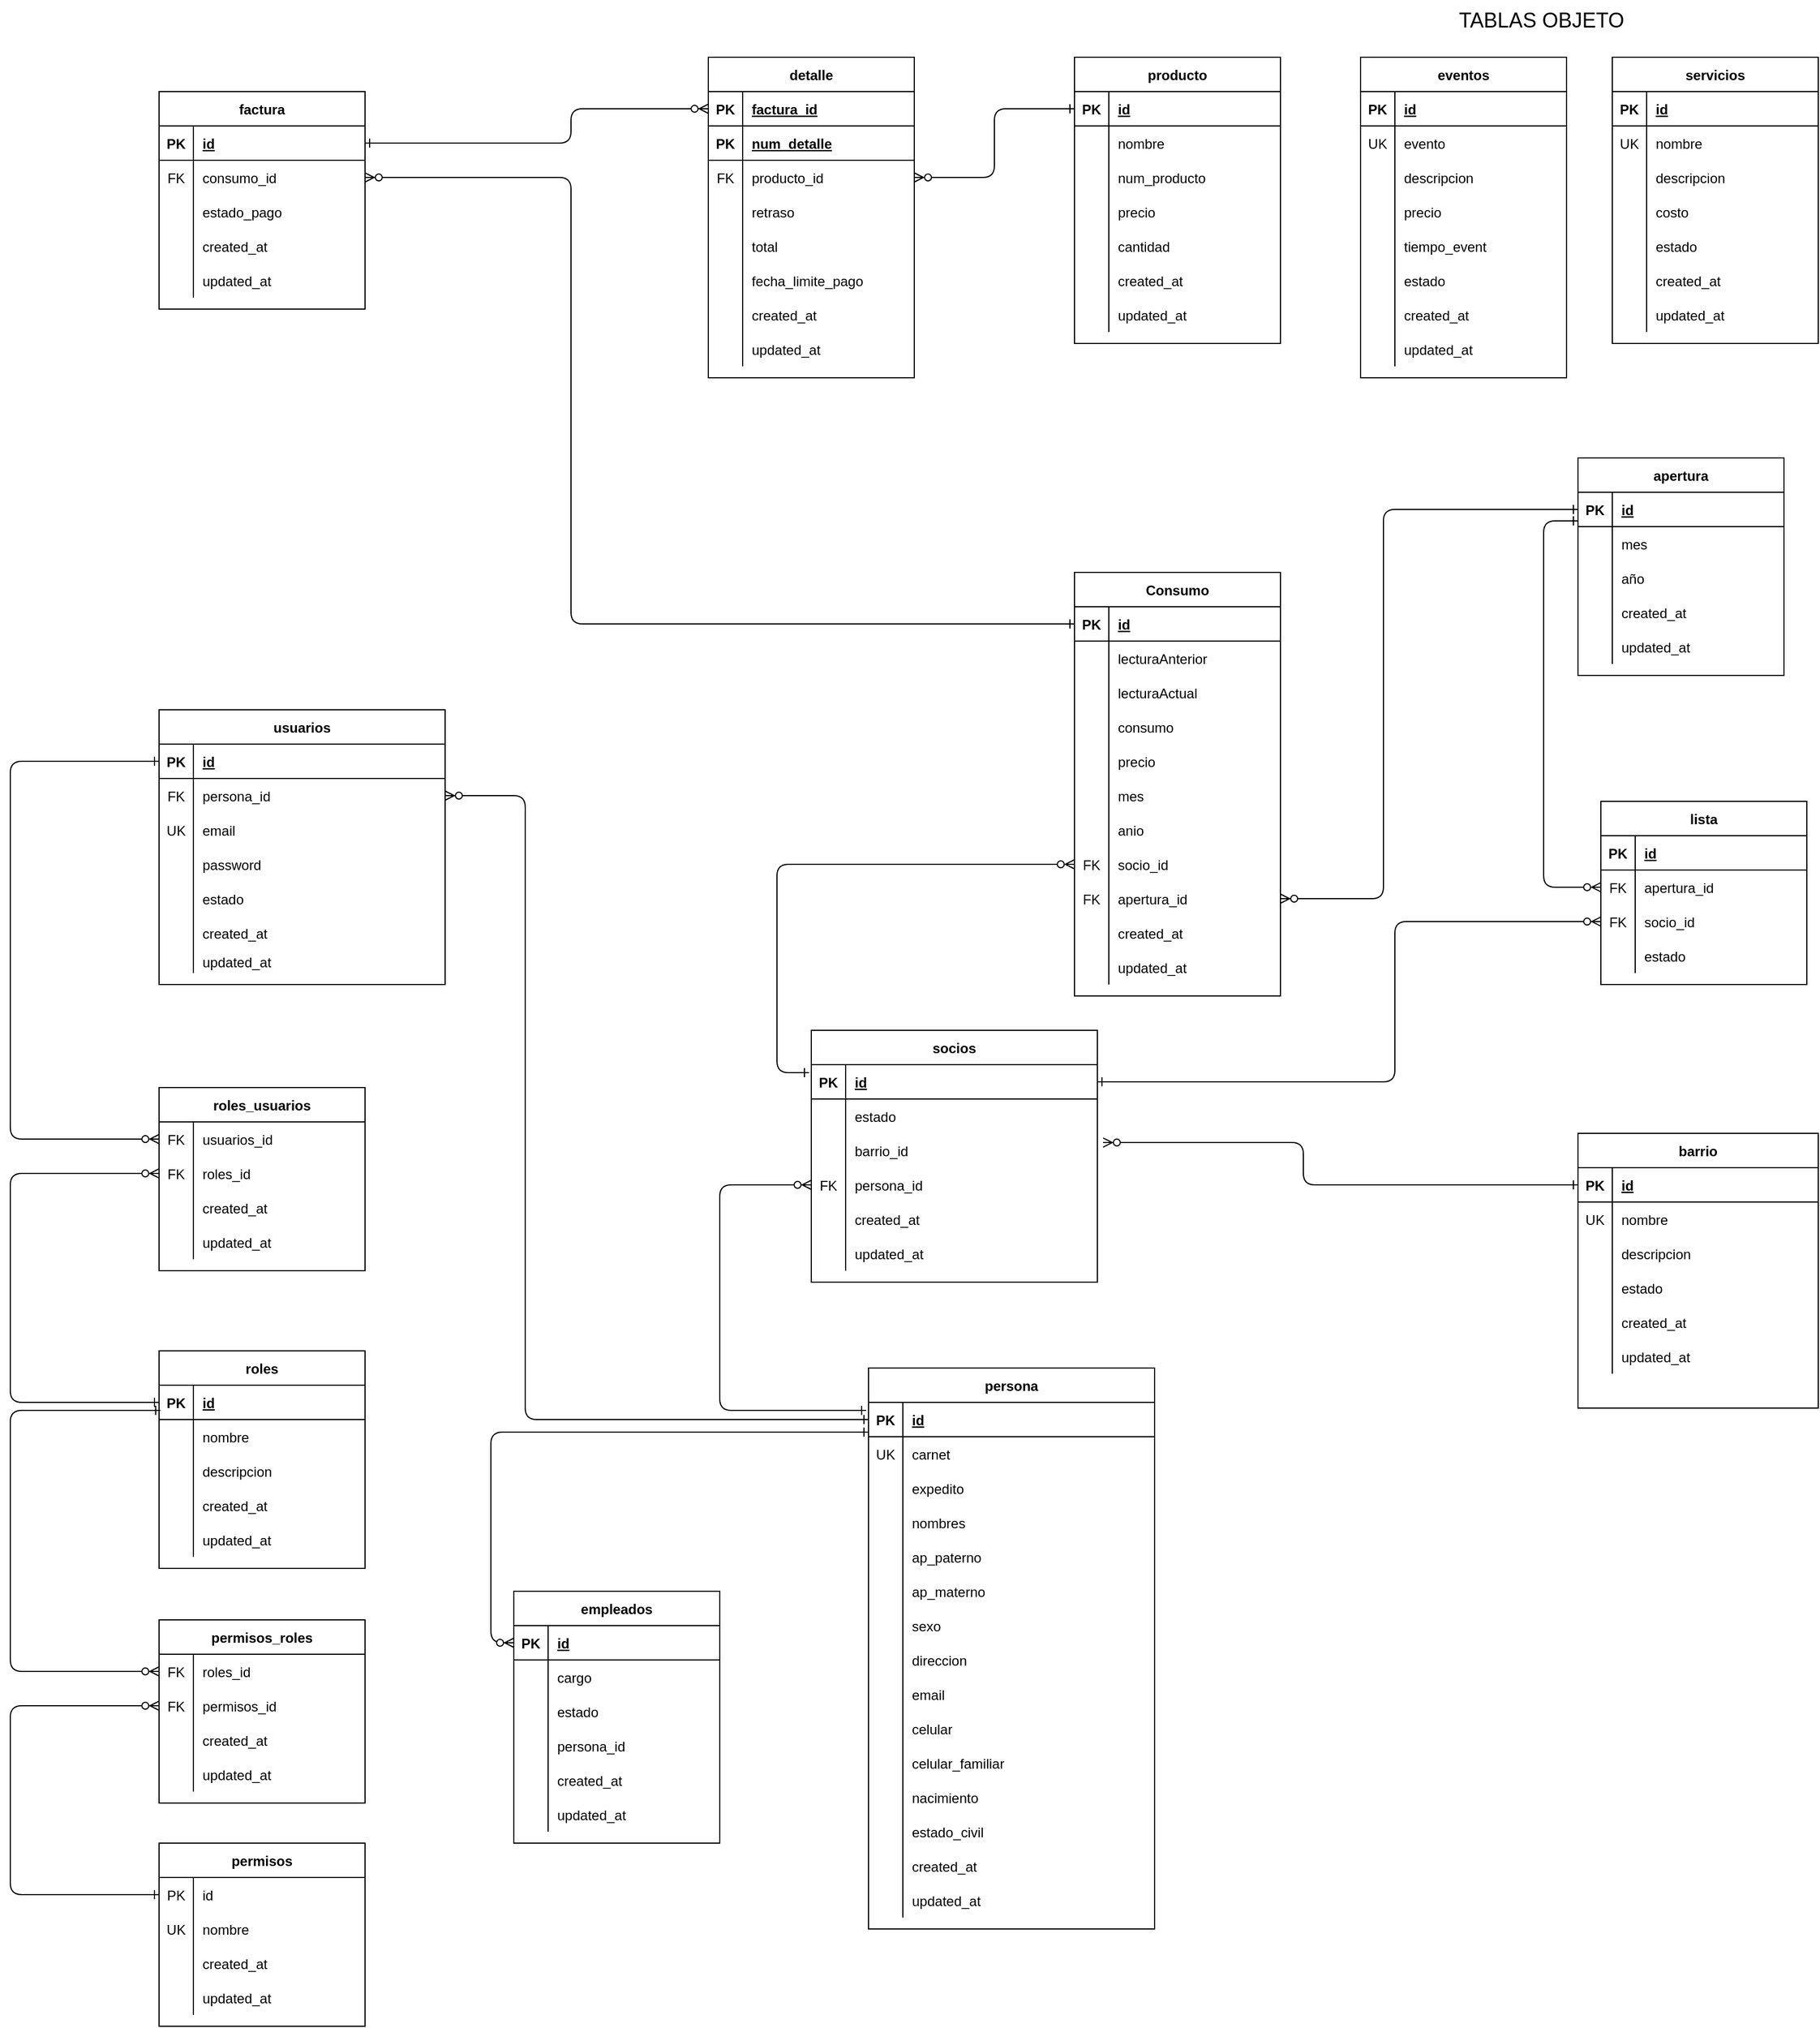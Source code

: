 <mxfile version="13.9.9" type="device"><diagram id="R2lEEEUBdFMjLlhIrx00" name="Page-1"><mxGraphModel dx="1936" dy="1726" grid="1" gridSize="10" guides="1" tooltips="1" connect="1" arrows="1" fold="1" page="1" pageScale="1" pageWidth="850" pageHeight="1100" math="0" shadow="0" extFonts="Permanent Marker^https://fonts.googleapis.com/css?family=Permanent+Marker"><root><mxCell id="0"/><mxCell id="1" parent="0"/><mxCell id="C-vyLk0tnHw3VtMMgP7b-2" value="persona" style="shape=table;startSize=30;container=1;collapsible=1;childLayout=tableLayout;fixedRows=1;rowLines=0;fontStyle=1;align=center;resizeLast=1;" parent="1" vertex="1"><mxGeometry x="520" y="305" width="250" height="490" as="geometry"/></mxCell><mxCell id="C-vyLk0tnHw3VtMMgP7b-3" value="" style="shape=partialRectangle;collapsible=0;dropTarget=0;pointerEvents=0;fillColor=none;points=[[0,0.5],[1,0.5]];portConstraint=eastwest;top=0;left=0;right=0;bottom=1;" parent="C-vyLk0tnHw3VtMMgP7b-2" vertex="1"><mxGeometry y="30" width="250" height="30" as="geometry"/></mxCell><mxCell id="C-vyLk0tnHw3VtMMgP7b-4" value="PK" style="shape=partialRectangle;overflow=hidden;connectable=0;fillColor=none;top=0;left=0;bottom=0;right=0;fontStyle=1;" parent="C-vyLk0tnHw3VtMMgP7b-3" vertex="1"><mxGeometry width="30" height="30" as="geometry"/></mxCell><mxCell id="C-vyLk0tnHw3VtMMgP7b-5" value="id" style="shape=partialRectangle;overflow=hidden;connectable=0;fillColor=none;top=0;left=0;bottom=0;right=0;align=left;spacingLeft=6;fontStyle=5;" parent="C-vyLk0tnHw3VtMMgP7b-3" vertex="1"><mxGeometry x="30" width="220" height="30" as="geometry"/></mxCell><mxCell id="ZCrAzeq2M5zmHbxzK9_a-121" value="" style="shape=partialRectangle;collapsible=0;dropTarget=0;pointerEvents=0;fillColor=none;points=[[0,0.5],[1,0.5]];portConstraint=eastwest;top=0;left=0;right=0;bottom=0;" parent="C-vyLk0tnHw3VtMMgP7b-2" vertex="1"><mxGeometry y="60" width="250" height="30" as="geometry"/></mxCell><mxCell id="ZCrAzeq2M5zmHbxzK9_a-122" value="UK" style="shape=partialRectangle;overflow=hidden;connectable=0;fillColor=none;top=0;left=0;bottom=0;right=0;" parent="ZCrAzeq2M5zmHbxzK9_a-121" vertex="1"><mxGeometry width="30" height="30" as="geometry"/></mxCell><mxCell id="ZCrAzeq2M5zmHbxzK9_a-123" value="carnet" style="shape=partialRectangle;overflow=hidden;connectable=0;fillColor=none;top=0;left=0;bottom=0;right=0;align=left;spacingLeft=6;" parent="ZCrAzeq2M5zmHbxzK9_a-121" vertex="1"><mxGeometry x="30" width="220" height="30" as="geometry"/></mxCell><mxCell id="5-nSy7iNpz8QwI9JV504-44" value="" style="shape=partialRectangle;collapsible=0;dropTarget=0;pointerEvents=0;fillColor=none;points=[[0,0.5],[1,0.5]];portConstraint=eastwest;top=0;left=0;right=0;bottom=0;" parent="C-vyLk0tnHw3VtMMgP7b-2" vertex="1"><mxGeometry y="90" width="250" height="30" as="geometry"/></mxCell><mxCell id="5-nSy7iNpz8QwI9JV504-45" value="" style="shape=partialRectangle;overflow=hidden;connectable=0;fillColor=none;top=0;left=0;bottom=0;right=0;" parent="5-nSy7iNpz8QwI9JV504-44" vertex="1"><mxGeometry width="30" height="30" as="geometry"/></mxCell><mxCell id="5-nSy7iNpz8QwI9JV504-46" value="expedito" style="shape=partialRectangle;overflow=hidden;connectable=0;fillColor=none;top=0;left=0;bottom=0;right=0;align=left;spacingLeft=6;" parent="5-nSy7iNpz8QwI9JV504-44" vertex="1"><mxGeometry x="30" width="220" height="30" as="geometry"/></mxCell><mxCell id="C-vyLk0tnHw3VtMMgP7b-9" value="" style="shape=partialRectangle;collapsible=0;dropTarget=0;pointerEvents=0;fillColor=none;points=[[0,0.5],[1,0.5]];portConstraint=eastwest;top=0;left=0;right=0;bottom=0;" parent="C-vyLk0tnHw3VtMMgP7b-2" vertex="1"><mxGeometry y="120" width="250" height="30" as="geometry"/></mxCell><mxCell id="C-vyLk0tnHw3VtMMgP7b-10" value="" style="shape=partialRectangle;overflow=hidden;connectable=0;fillColor=none;top=0;left=0;bottom=0;right=0;" parent="C-vyLk0tnHw3VtMMgP7b-9" vertex="1"><mxGeometry width="30" height="30" as="geometry"/></mxCell><mxCell id="C-vyLk0tnHw3VtMMgP7b-11" value="nombres" style="shape=partialRectangle;overflow=hidden;connectable=0;fillColor=none;top=0;left=0;bottom=0;right=0;align=left;spacingLeft=6;" parent="C-vyLk0tnHw3VtMMgP7b-9" vertex="1"><mxGeometry x="30" width="220" height="30" as="geometry"/></mxCell><mxCell id="5-nSy7iNpz8QwI9JV504-1" value="" style="shape=partialRectangle;collapsible=0;dropTarget=0;pointerEvents=0;fillColor=none;points=[[0,0.5],[1,0.5]];portConstraint=eastwest;top=0;left=0;right=0;bottom=0;" parent="C-vyLk0tnHw3VtMMgP7b-2" vertex="1"><mxGeometry y="150" width="250" height="30" as="geometry"/></mxCell><mxCell id="5-nSy7iNpz8QwI9JV504-2" value="" style="shape=partialRectangle;overflow=hidden;connectable=0;fillColor=none;top=0;left=0;bottom=0;right=0;" parent="5-nSy7iNpz8QwI9JV504-1" vertex="1"><mxGeometry width="30" height="30" as="geometry"/></mxCell><mxCell id="5-nSy7iNpz8QwI9JV504-3" value="ap_paterno" style="shape=partialRectangle;overflow=hidden;connectable=0;fillColor=none;top=0;left=0;bottom=0;right=0;align=left;spacingLeft=6;" parent="5-nSy7iNpz8QwI9JV504-1" vertex="1"><mxGeometry x="30" width="220" height="30" as="geometry"/></mxCell><mxCell id="5-nSy7iNpz8QwI9JV504-4" value="" style="shape=partialRectangle;collapsible=0;dropTarget=0;pointerEvents=0;fillColor=none;points=[[0,0.5],[1,0.5]];portConstraint=eastwest;top=0;left=0;right=0;bottom=0;" parent="C-vyLk0tnHw3VtMMgP7b-2" vertex="1"><mxGeometry y="180" width="250" height="30" as="geometry"/></mxCell><mxCell id="5-nSy7iNpz8QwI9JV504-5" value="" style="shape=partialRectangle;overflow=hidden;connectable=0;fillColor=none;top=0;left=0;bottom=0;right=0;" parent="5-nSy7iNpz8QwI9JV504-4" vertex="1"><mxGeometry width="30" height="30" as="geometry"/></mxCell><mxCell id="5-nSy7iNpz8QwI9JV504-6" value="ap_materno" style="shape=partialRectangle;overflow=hidden;connectable=0;fillColor=none;top=0;left=0;bottom=0;right=0;align=left;spacingLeft=6;" parent="5-nSy7iNpz8QwI9JV504-4" vertex="1"><mxGeometry x="30" width="220" height="30" as="geometry"/></mxCell><mxCell id="5-nSy7iNpz8QwI9JV504-10" value="" style="shape=partialRectangle;collapsible=0;dropTarget=0;pointerEvents=0;fillColor=none;points=[[0,0.5],[1,0.5]];portConstraint=eastwest;top=0;left=0;right=0;bottom=0;" parent="C-vyLk0tnHw3VtMMgP7b-2" vertex="1"><mxGeometry y="210" width="250" height="30" as="geometry"/></mxCell><mxCell id="5-nSy7iNpz8QwI9JV504-11" value="" style="shape=partialRectangle;overflow=hidden;connectable=0;fillColor=none;top=0;left=0;bottom=0;right=0;" parent="5-nSy7iNpz8QwI9JV504-10" vertex="1"><mxGeometry width="30" height="30" as="geometry"/></mxCell><mxCell id="5-nSy7iNpz8QwI9JV504-12" value="sexo" style="shape=partialRectangle;overflow=hidden;connectable=0;fillColor=none;top=0;left=0;bottom=0;right=0;align=left;spacingLeft=6;" parent="5-nSy7iNpz8QwI9JV504-10" vertex="1"><mxGeometry x="30" width="220" height="30" as="geometry"/></mxCell><mxCell id="5-nSy7iNpz8QwI9JV504-16" value="" style="shape=partialRectangle;collapsible=0;dropTarget=0;pointerEvents=0;fillColor=none;points=[[0,0.5],[1,0.5]];portConstraint=eastwest;top=0;left=0;right=0;bottom=0;" parent="C-vyLk0tnHw3VtMMgP7b-2" vertex="1"><mxGeometry y="240" width="250" height="30" as="geometry"/></mxCell><mxCell id="5-nSy7iNpz8QwI9JV504-17" value="" style="shape=partialRectangle;overflow=hidden;connectable=0;fillColor=none;top=0;left=0;bottom=0;right=0;" parent="5-nSy7iNpz8QwI9JV504-16" vertex="1"><mxGeometry width="30" height="30" as="geometry"/></mxCell><mxCell id="5-nSy7iNpz8QwI9JV504-18" value="direccion" style="shape=partialRectangle;overflow=hidden;connectable=0;fillColor=none;top=0;left=0;bottom=0;right=0;align=left;spacingLeft=6;" parent="5-nSy7iNpz8QwI9JV504-16" vertex="1"><mxGeometry x="30" width="220" height="30" as="geometry"/></mxCell><mxCell id="JU7Gkw_OdoA4PHtierhC-22" value="" style="shape=partialRectangle;collapsible=0;dropTarget=0;pointerEvents=0;fillColor=none;points=[[0,0.5],[1,0.5]];portConstraint=eastwest;top=0;left=0;right=0;bottom=0;" parent="C-vyLk0tnHw3VtMMgP7b-2" vertex="1"><mxGeometry y="270" width="250" height="30" as="geometry"/></mxCell><mxCell id="JU7Gkw_OdoA4PHtierhC-23" value="" style="shape=partialRectangle;overflow=hidden;connectable=0;fillColor=none;top=0;left=0;bottom=0;right=0;" parent="JU7Gkw_OdoA4PHtierhC-22" vertex="1"><mxGeometry width="30" height="30" as="geometry"/></mxCell><mxCell id="JU7Gkw_OdoA4PHtierhC-24" value="email" style="shape=partialRectangle;overflow=hidden;connectable=0;fillColor=none;top=0;left=0;bottom=0;right=0;align=left;spacingLeft=6;" parent="JU7Gkw_OdoA4PHtierhC-22" vertex="1"><mxGeometry x="30" width="220" height="30" as="geometry"/></mxCell><mxCell id="JU7Gkw_OdoA4PHtierhC-16" value="" style="shape=partialRectangle;collapsible=0;dropTarget=0;pointerEvents=0;fillColor=none;points=[[0,0.5],[1,0.5]];portConstraint=eastwest;top=0;left=0;right=0;bottom=0;" parent="C-vyLk0tnHw3VtMMgP7b-2" vertex="1"><mxGeometry y="300" width="250" height="30" as="geometry"/></mxCell><mxCell id="JU7Gkw_OdoA4PHtierhC-17" value="" style="shape=partialRectangle;overflow=hidden;connectable=0;fillColor=none;top=0;left=0;bottom=0;right=0;" parent="JU7Gkw_OdoA4PHtierhC-16" vertex="1"><mxGeometry width="30" height="30" as="geometry"/></mxCell><mxCell id="JU7Gkw_OdoA4PHtierhC-18" value="celular" style="shape=partialRectangle;overflow=hidden;connectable=0;fillColor=none;top=0;left=0;bottom=0;right=0;align=left;spacingLeft=6;" parent="JU7Gkw_OdoA4PHtierhC-16" vertex="1"><mxGeometry x="30" width="220" height="30" as="geometry"/></mxCell><mxCell id="JU7Gkw_OdoA4PHtierhC-19" value="" style="shape=partialRectangle;collapsible=0;dropTarget=0;pointerEvents=0;fillColor=none;points=[[0,0.5],[1,0.5]];portConstraint=eastwest;top=0;left=0;right=0;bottom=0;" parent="C-vyLk0tnHw3VtMMgP7b-2" vertex="1"><mxGeometry y="330" width="250" height="30" as="geometry"/></mxCell><mxCell id="JU7Gkw_OdoA4PHtierhC-20" value="" style="shape=partialRectangle;overflow=hidden;connectable=0;fillColor=none;top=0;left=0;bottom=0;right=0;" parent="JU7Gkw_OdoA4PHtierhC-19" vertex="1"><mxGeometry width="30" height="30" as="geometry"/></mxCell><mxCell id="JU7Gkw_OdoA4PHtierhC-21" value="celular_familiar" style="shape=partialRectangle;overflow=hidden;connectable=0;fillColor=none;top=0;left=0;bottom=0;right=0;align=left;spacingLeft=6;" parent="JU7Gkw_OdoA4PHtierhC-19" vertex="1"><mxGeometry x="30" width="220" height="30" as="geometry"/></mxCell><mxCell id="dCChi4VR8dn2H4xWlg9Y-8" value="" style="shape=partialRectangle;collapsible=0;dropTarget=0;pointerEvents=0;fillColor=none;points=[[0,0.5],[1,0.5]];portConstraint=eastwest;top=0;left=0;right=0;bottom=0;" parent="C-vyLk0tnHw3VtMMgP7b-2" vertex="1"><mxGeometry y="360" width="250" height="30" as="geometry"/></mxCell><mxCell id="dCChi4VR8dn2H4xWlg9Y-9" value="" style="shape=partialRectangle;overflow=hidden;connectable=0;fillColor=none;top=0;left=0;bottom=0;right=0;" parent="dCChi4VR8dn2H4xWlg9Y-8" vertex="1"><mxGeometry width="30" height="30" as="geometry"/></mxCell><mxCell id="dCChi4VR8dn2H4xWlg9Y-10" value="nacimiento" style="shape=partialRectangle;overflow=hidden;connectable=0;fillColor=none;top=0;left=0;bottom=0;right=0;align=left;spacingLeft=6;" parent="dCChi4VR8dn2H4xWlg9Y-8" vertex="1"><mxGeometry x="30" width="220" height="30" as="geometry"/></mxCell><mxCell id="ZCrAzeq2M5zmHbxzK9_a-74" value="" style="shape=partialRectangle;collapsible=0;dropTarget=0;pointerEvents=0;fillColor=none;points=[[0,0.5],[1,0.5]];portConstraint=eastwest;top=0;left=0;right=0;bottom=0;" parent="C-vyLk0tnHw3VtMMgP7b-2" vertex="1"><mxGeometry y="390" width="250" height="30" as="geometry"/></mxCell><mxCell id="ZCrAzeq2M5zmHbxzK9_a-75" value="" style="shape=partialRectangle;overflow=hidden;connectable=0;fillColor=none;top=0;left=0;bottom=0;right=0;" parent="ZCrAzeq2M5zmHbxzK9_a-74" vertex="1"><mxGeometry width="30" height="30" as="geometry"/></mxCell><mxCell id="ZCrAzeq2M5zmHbxzK9_a-76" value="estado_civil" style="shape=partialRectangle;overflow=hidden;connectable=0;fillColor=none;top=0;left=0;bottom=0;right=0;align=left;spacingLeft=6;" parent="ZCrAzeq2M5zmHbxzK9_a-74" vertex="1"><mxGeometry x="30" width="220" height="30" as="geometry"/></mxCell><mxCell id="5-nSy7iNpz8QwI9JV504-19" value="" style="shape=partialRectangle;collapsible=0;dropTarget=0;pointerEvents=0;fillColor=none;points=[[0,0.5],[1,0.5]];portConstraint=eastwest;top=0;left=0;right=0;bottom=0;" parent="C-vyLk0tnHw3VtMMgP7b-2" vertex="1"><mxGeometry y="420" width="250" height="30" as="geometry"/></mxCell><mxCell id="5-nSy7iNpz8QwI9JV504-20" value="" style="shape=partialRectangle;overflow=hidden;connectable=0;fillColor=none;top=0;left=0;bottom=0;right=0;" parent="5-nSy7iNpz8QwI9JV504-19" vertex="1"><mxGeometry width="30" height="30" as="geometry"/></mxCell><mxCell id="5-nSy7iNpz8QwI9JV504-21" value="created_at" style="shape=partialRectangle;overflow=hidden;connectable=0;fillColor=none;top=0;left=0;bottom=0;right=0;align=left;spacingLeft=6;" parent="5-nSy7iNpz8QwI9JV504-19" vertex="1"><mxGeometry x="30" width="220" height="30" as="geometry"/></mxCell><mxCell id="5-nSy7iNpz8QwI9JV504-22" value="" style="shape=partialRectangle;collapsible=0;dropTarget=0;pointerEvents=0;fillColor=none;points=[[0,0.5],[1,0.5]];portConstraint=eastwest;top=0;left=0;right=0;bottom=0;" parent="C-vyLk0tnHw3VtMMgP7b-2" vertex="1"><mxGeometry y="450" width="250" height="30" as="geometry"/></mxCell><mxCell id="5-nSy7iNpz8QwI9JV504-23" value="" style="shape=partialRectangle;overflow=hidden;connectable=0;fillColor=none;top=0;left=0;bottom=0;right=0;" parent="5-nSy7iNpz8QwI9JV504-22" vertex="1"><mxGeometry width="30" height="30" as="geometry"/></mxCell><mxCell id="5-nSy7iNpz8QwI9JV504-24" value="updated_at" style="shape=partialRectangle;overflow=hidden;connectable=0;fillColor=none;top=0;left=0;bottom=0;right=0;align=left;spacingLeft=6;" parent="5-nSy7iNpz8QwI9JV504-22" vertex="1"><mxGeometry x="30" width="220" height="30" as="geometry"/></mxCell><mxCell id="C-vyLk0tnHw3VtMMgP7b-13" value="socios" style="shape=table;startSize=30;container=1;collapsible=1;childLayout=tableLayout;fixedRows=1;rowLines=0;fontStyle=1;align=center;resizeLast=1;" parent="1" vertex="1"><mxGeometry x="470" y="10" width="250" height="220" as="geometry"/></mxCell><mxCell id="C-vyLk0tnHw3VtMMgP7b-14" value="" style="shape=partialRectangle;collapsible=0;dropTarget=0;pointerEvents=0;fillColor=none;points=[[0,0.5],[1,0.5]];portConstraint=eastwest;top=0;left=0;right=0;bottom=1;" parent="C-vyLk0tnHw3VtMMgP7b-13" vertex="1"><mxGeometry y="30" width="250" height="30" as="geometry"/></mxCell><mxCell id="C-vyLk0tnHw3VtMMgP7b-15" value="PK" style="shape=partialRectangle;overflow=hidden;connectable=0;fillColor=none;top=0;left=0;bottom=0;right=0;fontStyle=1;" parent="C-vyLk0tnHw3VtMMgP7b-14" vertex="1"><mxGeometry width="30" height="30" as="geometry"/></mxCell><mxCell id="C-vyLk0tnHw3VtMMgP7b-16" value="id" style="shape=partialRectangle;overflow=hidden;connectable=0;fillColor=none;top=0;left=0;bottom=0;right=0;align=left;spacingLeft=6;fontStyle=5;" parent="C-vyLk0tnHw3VtMMgP7b-14" vertex="1"><mxGeometry x="30" width="220" height="30" as="geometry"/></mxCell><mxCell id="5-nSy7iNpz8QwI9JV504-32" value="" style="shape=partialRectangle;collapsible=0;dropTarget=0;pointerEvents=0;fillColor=none;points=[[0,0.5],[1,0.5]];portConstraint=eastwest;top=0;left=0;right=0;bottom=0;" parent="C-vyLk0tnHw3VtMMgP7b-13" vertex="1"><mxGeometry y="60" width="250" height="30" as="geometry"/></mxCell><mxCell id="5-nSy7iNpz8QwI9JV504-33" value="" style="shape=partialRectangle;overflow=hidden;connectable=0;fillColor=none;top=0;left=0;bottom=0;right=0;" parent="5-nSy7iNpz8QwI9JV504-32" vertex="1"><mxGeometry width="30" height="30" as="geometry"/></mxCell><mxCell id="5-nSy7iNpz8QwI9JV504-34" value="estado" style="shape=partialRectangle;overflow=hidden;connectable=0;fillColor=none;top=0;left=0;bottom=0;right=0;align=left;spacingLeft=6;" parent="5-nSy7iNpz8QwI9JV504-32" vertex="1"><mxGeometry x="30" width="220" height="30" as="geometry"/></mxCell><mxCell id="Snci1TMADv5aJ_s01Mo0-13" value="" style="shape=partialRectangle;collapsible=0;dropTarget=0;pointerEvents=0;fillColor=none;points=[[0,0.5],[1,0.5]];portConstraint=eastwest;top=0;left=0;right=0;bottom=0;" parent="C-vyLk0tnHw3VtMMgP7b-13" vertex="1"><mxGeometry y="90" width="250" height="30" as="geometry"/></mxCell><mxCell id="Snci1TMADv5aJ_s01Mo0-14" value="" style="shape=partialRectangle;overflow=hidden;connectable=0;fillColor=none;top=0;left=0;bottom=0;right=0;" parent="Snci1TMADv5aJ_s01Mo0-13" vertex="1"><mxGeometry width="30" height="30" as="geometry"/></mxCell><mxCell id="Snci1TMADv5aJ_s01Mo0-15" value="barrio_id" style="shape=partialRectangle;overflow=hidden;connectable=0;fillColor=none;top=0;left=0;bottom=0;right=0;align=left;spacingLeft=6;" parent="Snci1TMADv5aJ_s01Mo0-13" vertex="1"><mxGeometry x="30" width="220" height="30" as="geometry"/></mxCell><mxCell id="C-vyLk0tnHw3VtMMgP7b-17" value="" style="shape=partialRectangle;collapsible=0;dropTarget=0;pointerEvents=0;fillColor=none;points=[[0,0.5],[1,0.5]];portConstraint=eastwest;top=0;left=0;right=0;bottom=0;" parent="C-vyLk0tnHw3VtMMgP7b-13" vertex="1"><mxGeometry y="120" width="250" height="30" as="geometry"/></mxCell><mxCell id="C-vyLk0tnHw3VtMMgP7b-18" value="FK" style="shape=partialRectangle;overflow=hidden;connectable=0;fillColor=none;top=0;left=0;bottom=0;right=0;" parent="C-vyLk0tnHw3VtMMgP7b-17" vertex="1"><mxGeometry width="30" height="30" as="geometry"/></mxCell><mxCell id="C-vyLk0tnHw3VtMMgP7b-19" value="persona_id" style="shape=partialRectangle;overflow=hidden;connectable=0;fillColor=none;top=0;left=0;bottom=0;right=0;align=left;spacingLeft=6;" parent="C-vyLk0tnHw3VtMMgP7b-17" vertex="1"><mxGeometry x="30" width="220" height="30" as="geometry"/></mxCell><mxCell id="5-nSy7iNpz8QwI9JV504-38" value="" style="shape=partialRectangle;collapsible=0;dropTarget=0;pointerEvents=0;fillColor=none;points=[[0,0.5],[1,0.5]];portConstraint=eastwest;top=0;left=0;right=0;bottom=0;" parent="C-vyLk0tnHw3VtMMgP7b-13" vertex="1"><mxGeometry y="150" width="250" height="30" as="geometry"/></mxCell><mxCell id="5-nSy7iNpz8QwI9JV504-39" value="" style="shape=partialRectangle;overflow=hidden;connectable=0;fillColor=none;top=0;left=0;bottom=0;right=0;" parent="5-nSy7iNpz8QwI9JV504-38" vertex="1"><mxGeometry width="30" height="30" as="geometry"/></mxCell><mxCell id="5-nSy7iNpz8QwI9JV504-40" value="created_at" style="shape=partialRectangle;overflow=hidden;connectable=0;fillColor=none;top=0;left=0;bottom=0;right=0;align=left;spacingLeft=6;" parent="5-nSy7iNpz8QwI9JV504-38" vertex="1"><mxGeometry x="30" width="220" height="30" as="geometry"/></mxCell><mxCell id="5-nSy7iNpz8QwI9JV504-41" value="" style="shape=partialRectangle;collapsible=0;dropTarget=0;pointerEvents=0;fillColor=none;points=[[0,0.5],[1,0.5]];portConstraint=eastwest;top=0;left=0;right=0;bottom=0;" parent="C-vyLk0tnHw3VtMMgP7b-13" vertex="1"><mxGeometry y="180" width="250" height="30" as="geometry"/></mxCell><mxCell id="5-nSy7iNpz8QwI9JV504-42" value="" style="shape=partialRectangle;overflow=hidden;connectable=0;fillColor=none;top=0;left=0;bottom=0;right=0;" parent="5-nSy7iNpz8QwI9JV504-41" vertex="1"><mxGeometry width="30" height="30" as="geometry"/></mxCell><mxCell id="5-nSy7iNpz8QwI9JV504-43" value="updated_at" style="shape=partialRectangle;overflow=hidden;connectable=0;fillColor=none;top=0;left=0;bottom=0;right=0;align=left;spacingLeft=6;" parent="5-nSy7iNpz8QwI9JV504-41" vertex="1"><mxGeometry x="30" width="220" height="30" as="geometry"/></mxCell><mxCell id="C-vyLk0tnHw3VtMMgP7b-23" value="usuarios" style="shape=table;startSize=30;container=1;collapsible=1;childLayout=tableLayout;fixedRows=1;rowLines=0;fontStyle=1;align=center;resizeLast=1;" parent="1" vertex="1"><mxGeometry x="-100" y="-270" width="250" height="240" as="geometry"/></mxCell><mxCell id="C-vyLk0tnHw3VtMMgP7b-24" value="" style="shape=partialRectangle;collapsible=0;dropTarget=0;pointerEvents=0;fillColor=none;points=[[0,0.5],[1,0.5]];portConstraint=eastwest;top=0;left=0;right=0;bottom=1;" parent="C-vyLk0tnHw3VtMMgP7b-23" vertex="1"><mxGeometry y="30" width="250" height="30" as="geometry"/></mxCell><mxCell id="C-vyLk0tnHw3VtMMgP7b-25" value="PK" style="shape=partialRectangle;overflow=hidden;connectable=0;fillColor=none;top=0;left=0;bottom=0;right=0;fontStyle=1;" parent="C-vyLk0tnHw3VtMMgP7b-24" vertex="1"><mxGeometry width="30" height="30" as="geometry"/></mxCell><mxCell id="C-vyLk0tnHw3VtMMgP7b-26" value="id" style="shape=partialRectangle;overflow=hidden;connectable=0;fillColor=none;top=0;left=0;bottom=0;right=0;align=left;spacingLeft=6;fontStyle=5;" parent="C-vyLk0tnHw3VtMMgP7b-24" vertex="1"><mxGeometry x="30" width="220" height="30" as="geometry"/></mxCell><mxCell id="5-nSy7iNpz8QwI9JV504-25" value="" style="shape=partialRectangle;collapsible=0;dropTarget=0;pointerEvents=0;fillColor=none;points=[[0,0.5],[1,0.5]];portConstraint=eastwest;top=0;left=0;right=0;bottom=0;" parent="C-vyLk0tnHw3VtMMgP7b-23" vertex="1"><mxGeometry y="60" width="250" height="30" as="geometry"/></mxCell><mxCell id="5-nSy7iNpz8QwI9JV504-26" value="FK" style="shape=partialRectangle;overflow=hidden;connectable=0;fillColor=none;top=0;left=0;bottom=0;right=0;" parent="5-nSy7iNpz8QwI9JV504-25" vertex="1"><mxGeometry width="30" height="30" as="geometry"/></mxCell><mxCell id="5-nSy7iNpz8QwI9JV504-27" value="persona_id" style="shape=partialRectangle;overflow=hidden;connectable=0;fillColor=none;top=0;left=0;bottom=0;right=0;align=left;spacingLeft=6;" parent="5-nSy7iNpz8QwI9JV504-25" vertex="1"><mxGeometry x="30" width="220" height="30" as="geometry"/></mxCell><mxCell id="MYsJNoDshmtDhJm7nRzz-9" value="" style="shape=partialRectangle;collapsible=0;dropTarget=0;pointerEvents=0;fillColor=none;points=[[0,0.5],[1,0.5]];portConstraint=eastwest;top=0;left=0;right=0;bottom=0;" parent="C-vyLk0tnHw3VtMMgP7b-23" vertex="1"><mxGeometry y="90" width="250" height="30" as="geometry"/></mxCell><mxCell id="MYsJNoDshmtDhJm7nRzz-10" value="UK" style="shape=partialRectangle;overflow=hidden;connectable=0;fillColor=none;top=0;left=0;bottom=0;right=0;" parent="MYsJNoDshmtDhJm7nRzz-9" vertex="1"><mxGeometry width="30" height="30" as="geometry"/></mxCell><mxCell id="MYsJNoDshmtDhJm7nRzz-11" value="email" style="shape=partialRectangle;overflow=hidden;connectable=0;fillColor=none;top=0;left=0;bottom=0;right=0;align=left;spacingLeft=6;" parent="MYsJNoDshmtDhJm7nRzz-9" vertex="1"><mxGeometry x="30" width="220" height="30" as="geometry"/></mxCell><mxCell id="MYsJNoDshmtDhJm7nRzz-12" value="" style="shape=partialRectangle;collapsible=0;dropTarget=0;pointerEvents=0;fillColor=none;points=[[0,0.5],[1,0.5]];portConstraint=eastwest;top=0;left=0;right=0;bottom=0;" parent="C-vyLk0tnHw3VtMMgP7b-23" vertex="1"><mxGeometry y="120" width="250" height="30" as="geometry"/></mxCell><mxCell id="MYsJNoDshmtDhJm7nRzz-13" value="" style="shape=partialRectangle;overflow=hidden;connectable=0;fillColor=none;top=0;left=0;bottom=0;right=0;" parent="MYsJNoDshmtDhJm7nRzz-12" vertex="1"><mxGeometry width="30" height="30" as="geometry"/></mxCell><mxCell id="MYsJNoDshmtDhJm7nRzz-14" value="password" style="shape=partialRectangle;overflow=hidden;connectable=0;fillColor=none;top=0;left=0;bottom=0;right=0;align=left;spacingLeft=6;" parent="MYsJNoDshmtDhJm7nRzz-12" vertex="1"><mxGeometry x="30" width="220" height="30" as="geometry"/></mxCell><mxCell id="MYsJNoDshmtDhJm7nRzz-18" value="" style="shape=partialRectangle;collapsible=0;dropTarget=0;pointerEvents=0;fillColor=none;points=[[0,0.5],[1,0.5]];portConstraint=eastwest;top=0;left=0;right=0;bottom=0;" parent="C-vyLk0tnHw3VtMMgP7b-23" vertex="1"><mxGeometry y="150" width="250" height="30" as="geometry"/></mxCell><mxCell id="MYsJNoDshmtDhJm7nRzz-19" value="" style="shape=partialRectangle;overflow=hidden;connectable=0;fillColor=none;top=0;left=0;bottom=0;right=0;" parent="MYsJNoDshmtDhJm7nRzz-18" vertex="1"><mxGeometry width="30" height="30" as="geometry"/></mxCell><mxCell id="MYsJNoDshmtDhJm7nRzz-20" value="estado" style="shape=partialRectangle;overflow=hidden;connectable=0;fillColor=none;top=0;left=0;bottom=0;right=0;align=left;spacingLeft=6;" parent="MYsJNoDshmtDhJm7nRzz-18" vertex="1"><mxGeometry x="30" width="220" height="30" as="geometry"/></mxCell><mxCell id="MYsJNoDshmtDhJm7nRzz-24" value="" style="shape=partialRectangle;collapsible=0;dropTarget=0;pointerEvents=0;fillColor=none;points=[[0,0.5],[1,0.5]];portConstraint=eastwest;top=0;left=0;right=0;bottom=0;" parent="C-vyLk0tnHw3VtMMgP7b-23" vertex="1"><mxGeometry y="180" width="250" height="30" as="geometry"/></mxCell><mxCell id="MYsJNoDshmtDhJm7nRzz-25" value="" style="shape=partialRectangle;overflow=hidden;connectable=0;fillColor=none;top=0;left=0;bottom=0;right=0;" parent="MYsJNoDshmtDhJm7nRzz-24" vertex="1"><mxGeometry width="30" height="30" as="geometry"/></mxCell><mxCell id="MYsJNoDshmtDhJm7nRzz-26" value="created_at" style="shape=partialRectangle;overflow=hidden;connectable=0;fillColor=none;top=0;left=0;bottom=0;right=0;align=left;spacingLeft=6;" parent="MYsJNoDshmtDhJm7nRzz-24" vertex="1"><mxGeometry x="30" width="220" height="30" as="geometry"/></mxCell><mxCell id="MYsJNoDshmtDhJm7nRzz-27" value="" style="shape=partialRectangle;collapsible=0;dropTarget=0;pointerEvents=0;fillColor=none;points=[[0,0.5],[1,0.5]];portConstraint=eastwest;top=0;left=0;right=0;bottom=0;" parent="C-vyLk0tnHw3VtMMgP7b-23" vertex="1"><mxGeometry y="210" width="250" height="20" as="geometry"/></mxCell><mxCell id="MYsJNoDshmtDhJm7nRzz-28" value="" style="shape=partialRectangle;overflow=hidden;connectable=0;fillColor=none;top=0;left=0;bottom=0;right=0;" parent="MYsJNoDshmtDhJm7nRzz-27" vertex="1"><mxGeometry width="30" height="20" as="geometry"/></mxCell><mxCell id="MYsJNoDshmtDhJm7nRzz-29" value="updated_at" style="shape=partialRectangle;overflow=hidden;connectable=0;fillColor=none;top=0;left=0;bottom=0;right=0;align=left;spacingLeft=6;" parent="MYsJNoDshmtDhJm7nRzz-27" vertex="1"><mxGeometry x="30" width="220" height="20" as="geometry"/></mxCell><mxCell id="MYsJNoDshmtDhJm7nRzz-30" value="roles" style="shape=table;startSize=30;container=1;collapsible=1;childLayout=tableLayout;fixedRows=1;rowLines=0;fontStyle=1;align=center;resizeLast=1;" parent="1" vertex="1"><mxGeometry x="-100" y="290" width="180" height="190" as="geometry"/></mxCell><mxCell id="MYsJNoDshmtDhJm7nRzz-31" value="" style="shape=partialRectangle;collapsible=0;dropTarget=0;pointerEvents=0;fillColor=none;top=0;left=0;bottom=1;right=0;points=[[0,0.5],[1,0.5]];portConstraint=eastwest;" parent="MYsJNoDshmtDhJm7nRzz-30" vertex="1"><mxGeometry y="30" width="180" height="30" as="geometry"/></mxCell><mxCell id="MYsJNoDshmtDhJm7nRzz-32" value="PK" style="shape=partialRectangle;connectable=0;fillColor=none;top=0;left=0;bottom=0;right=0;fontStyle=1;overflow=hidden;" parent="MYsJNoDshmtDhJm7nRzz-31" vertex="1"><mxGeometry width="30" height="30" as="geometry"/></mxCell><mxCell id="MYsJNoDshmtDhJm7nRzz-33" value="id" style="shape=partialRectangle;connectable=0;fillColor=none;top=0;left=0;bottom=0;right=0;align=left;spacingLeft=6;fontStyle=5;overflow=hidden;" parent="MYsJNoDshmtDhJm7nRzz-31" vertex="1"><mxGeometry x="30" width="150" height="30" as="geometry"/></mxCell><mxCell id="MYsJNoDshmtDhJm7nRzz-34" value="" style="shape=partialRectangle;collapsible=0;dropTarget=0;pointerEvents=0;fillColor=none;top=0;left=0;bottom=0;right=0;points=[[0,0.5],[1,0.5]];portConstraint=eastwest;" parent="MYsJNoDshmtDhJm7nRzz-30" vertex="1"><mxGeometry y="60" width="180" height="30" as="geometry"/></mxCell><mxCell id="MYsJNoDshmtDhJm7nRzz-35" value="" style="shape=partialRectangle;connectable=0;fillColor=none;top=0;left=0;bottom=0;right=0;editable=1;overflow=hidden;" parent="MYsJNoDshmtDhJm7nRzz-34" vertex="1"><mxGeometry width="30" height="30" as="geometry"/></mxCell><mxCell id="MYsJNoDshmtDhJm7nRzz-36" value="nombre" style="shape=partialRectangle;connectable=0;fillColor=none;top=0;left=0;bottom=0;right=0;align=left;spacingLeft=6;overflow=hidden;" parent="MYsJNoDshmtDhJm7nRzz-34" vertex="1"><mxGeometry x="30" width="150" height="30" as="geometry"/></mxCell><mxCell id="MYsJNoDshmtDhJm7nRzz-37" value="" style="shape=partialRectangle;collapsible=0;dropTarget=0;pointerEvents=0;fillColor=none;top=0;left=0;bottom=0;right=0;points=[[0,0.5],[1,0.5]];portConstraint=eastwest;" parent="MYsJNoDshmtDhJm7nRzz-30" vertex="1"><mxGeometry y="90" width="180" height="30" as="geometry"/></mxCell><mxCell id="MYsJNoDshmtDhJm7nRzz-38" value="" style="shape=partialRectangle;connectable=0;fillColor=none;top=0;left=0;bottom=0;right=0;editable=1;overflow=hidden;" parent="MYsJNoDshmtDhJm7nRzz-37" vertex="1"><mxGeometry width="30" height="30" as="geometry"/></mxCell><mxCell id="MYsJNoDshmtDhJm7nRzz-39" value="descripcion" style="shape=partialRectangle;connectable=0;fillColor=none;top=0;left=0;bottom=0;right=0;align=left;spacingLeft=6;overflow=hidden;" parent="MYsJNoDshmtDhJm7nRzz-37" vertex="1"><mxGeometry x="30" width="150" height="30" as="geometry"/></mxCell><mxCell id="MYsJNoDshmtDhJm7nRzz-40" value="" style="shape=partialRectangle;collapsible=0;dropTarget=0;pointerEvents=0;fillColor=none;top=0;left=0;bottom=0;right=0;points=[[0,0.5],[1,0.5]];portConstraint=eastwest;" parent="MYsJNoDshmtDhJm7nRzz-30" vertex="1"><mxGeometry y="120" width="180" height="30" as="geometry"/></mxCell><mxCell id="MYsJNoDshmtDhJm7nRzz-41" value="" style="shape=partialRectangle;connectable=0;fillColor=none;top=0;left=0;bottom=0;right=0;editable=1;overflow=hidden;" parent="MYsJNoDshmtDhJm7nRzz-40" vertex="1"><mxGeometry width="30" height="30" as="geometry"/></mxCell><mxCell id="MYsJNoDshmtDhJm7nRzz-42" value="created_at" style="shape=partialRectangle;connectable=0;fillColor=none;top=0;left=0;bottom=0;right=0;align=left;spacingLeft=6;overflow=hidden;" parent="MYsJNoDshmtDhJm7nRzz-40" vertex="1"><mxGeometry x="30" width="150" height="30" as="geometry"/></mxCell><mxCell id="MYsJNoDshmtDhJm7nRzz-43" value="" style="shape=partialRectangle;collapsible=0;dropTarget=0;pointerEvents=0;fillColor=none;top=0;left=0;bottom=0;right=0;points=[[0,0.5],[1,0.5]];portConstraint=eastwest;" parent="MYsJNoDshmtDhJm7nRzz-30" vertex="1"><mxGeometry y="150" width="180" height="30" as="geometry"/></mxCell><mxCell id="MYsJNoDshmtDhJm7nRzz-44" value="" style="shape=partialRectangle;connectable=0;fillColor=none;top=0;left=0;bottom=0;right=0;editable=1;overflow=hidden;" parent="MYsJNoDshmtDhJm7nRzz-43" vertex="1"><mxGeometry width="30" height="30" as="geometry"/></mxCell><mxCell id="MYsJNoDshmtDhJm7nRzz-45" value="updated_at" style="shape=partialRectangle;connectable=0;fillColor=none;top=0;left=0;bottom=0;right=0;align=left;spacingLeft=6;overflow=hidden;" parent="MYsJNoDshmtDhJm7nRzz-43" vertex="1"><mxGeometry x="30" width="150" height="30" as="geometry"/></mxCell><mxCell id="MYsJNoDshmtDhJm7nRzz-46" value="" style="edgeStyle=elbowEdgeStyle;endArrow=ERzeroToMany;startArrow=ERone;endFill=1;startFill=0;exitX=0;exitY=0.5;exitDx=0;exitDy=0;entryX=0;entryY=0.5;entryDx=0;entryDy=0;" parent="1" source="C-vyLk0tnHw3VtMMgP7b-24" target="a--wvsjCr877IN9fOiZd-5" edge="1"><mxGeometry width="100" height="100" relative="1" as="geometry"><mxPoint x="90" y="270" as="sourcePoint"/><mxPoint x="120" y="290" as="targetPoint"/><Array as="points"><mxPoint x="-230" y="330"/><mxPoint x="-280" y="390"/></Array></mxGeometry></mxCell><mxCell id="5-nSy7iNpz8QwI9JV504-28" value="" style="edgeStyle=elbowEdgeStyle;endArrow=ERzeroToMany;startArrow=ERone;endFill=1;startFill=0;exitX=0;exitY=0.5;exitDx=0;exitDy=0;entryX=1;entryY=0.5;entryDx=0;entryDy=0;" parent="1" source="C-vyLk0tnHw3VtMMgP7b-3" target="5-nSy7iNpz8QwI9JV504-25" edge="1"><mxGeometry width="100" height="100" relative="1" as="geometry"><mxPoint x="280" y="300" as="sourcePoint"/><mxPoint x="160" y="85" as="targetPoint"/><Array as="points"><mxPoint x="220" y="-100"/><mxPoint x="200" y="160"/><mxPoint x="120" y="-50"/></Array></mxGeometry></mxCell><mxCell id="5-nSy7iNpz8QwI9JV504-47" value="" style="edgeStyle=elbowEdgeStyle;endArrow=ERzeroToMany;startArrow=ERone;endFill=1;startFill=0;entryX=0;entryY=0.5;entryDx=0;entryDy=0;exitX=-0.008;exitY=0.233;exitDx=0;exitDy=0;exitPerimeter=0;" parent="1" source="C-vyLk0tnHw3VtMMgP7b-3" target="C-vyLk0tnHw3VtMMgP7b-17" edge="1"><mxGeometry width="100" height="100" relative="1" as="geometry"><mxPoint x="480" y="365" as="sourcePoint"/><mxPoint x="500" y="420" as="targetPoint"/><Array as="points"><mxPoint x="390" y="140"/></Array></mxGeometry></mxCell><mxCell id="ZCrAzeq2M5zmHbxzK9_a-14" value="eventos" style="shape=table;startSize=30;container=1;collapsible=1;childLayout=tableLayout;fixedRows=1;rowLines=0;fontStyle=1;align=center;resizeLast=1;" parent="1" vertex="1"><mxGeometry x="950" y="-840" width="180" height="280" as="geometry"/></mxCell><mxCell id="ZCrAzeq2M5zmHbxzK9_a-15" value="" style="shape=partialRectangle;collapsible=0;dropTarget=0;pointerEvents=0;fillColor=none;top=0;left=0;bottom=1;right=0;points=[[0,0.5],[1,0.5]];portConstraint=eastwest;" parent="ZCrAzeq2M5zmHbxzK9_a-14" vertex="1"><mxGeometry y="30" width="180" height="30" as="geometry"/></mxCell><mxCell id="ZCrAzeq2M5zmHbxzK9_a-16" value="PK" style="shape=partialRectangle;connectable=0;fillColor=none;top=0;left=0;bottom=0;right=0;fontStyle=1;overflow=hidden;" parent="ZCrAzeq2M5zmHbxzK9_a-15" vertex="1"><mxGeometry width="30" height="30" as="geometry"/></mxCell><mxCell id="ZCrAzeq2M5zmHbxzK9_a-17" value="id" style="shape=partialRectangle;connectable=0;fillColor=none;top=0;left=0;bottom=0;right=0;align=left;spacingLeft=6;fontStyle=5;overflow=hidden;" parent="ZCrAzeq2M5zmHbxzK9_a-15" vertex="1"><mxGeometry x="30" width="150" height="30" as="geometry"/></mxCell><mxCell id="ZCrAzeq2M5zmHbxzK9_a-18" value="" style="shape=partialRectangle;collapsible=0;dropTarget=0;pointerEvents=0;fillColor=none;top=0;left=0;bottom=0;right=0;points=[[0,0.5],[1,0.5]];portConstraint=eastwest;" parent="ZCrAzeq2M5zmHbxzK9_a-14" vertex="1"><mxGeometry y="60" width="180" height="30" as="geometry"/></mxCell><mxCell id="ZCrAzeq2M5zmHbxzK9_a-19" value="UK" style="shape=partialRectangle;connectable=0;fillColor=none;top=0;left=0;bottom=0;right=0;editable=1;overflow=hidden;" parent="ZCrAzeq2M5zmHbxzK9_a-18" vertex="1"><mxGeometry width="30" height="30" as="geometry"/></mxCell><mxCell id="ZCrAzeq2M5zmHbxzK9_a-20" value="evento" style="shape=partialRectangle;connectable=0;fillColor=none;top=0;left=0;bottom=0;right=0;align=left;spacingLeft=6;overflow=hidden;" parent="ZCrAzeq2M5zmHbxzK9_a-18" vertex="1"><mxGeometry x="30" width="150" height="30" as="geometry"/></mxCell><mxCell id="JU7Gkw_OdoA4PHtierhC-10" value="" style="shape=partialRectangle;collapsible=0;dropTarget=0;pointerEvents=0;fillColor=none;top=0;left=0;bottom=0;right=0;points=[[0,0.5],[1,0.5]];portConstraint=eastwest;" parent="ZCrAzeq2M5zmHbxzK9_a-14" vertex="1"><mxGeometry y="90" width="180" height="30" as="geometry"/></mxCell><mxCell id="JU7Gkw_OdoA4PHtierhC-11" value="" style="shape=partialRectangle;connectable=0;fillColor=none;top=0;left=0;bottom=0;right=0;editable=1;overflow=hidden;" parent="JU7Gkw_OdoA4PHtierhC-10" vertex="1"><mxGeometry width="30" height="30" as="geometry"/></mxCell><mxCell id="JU7Gkw_OdoA4PHtierhC-12" value="descripcion" style="shape=partialRectangle;connectable=0;fillColor=none;top=0;left=0;bottom=0;right=0;align=left;spacingLeft=6;overflow=hidden;" parent="JU7Gkw_OdoA4PHtierhC-10" vertex="1"><mxGeometry x="30" width="150" height="30" as="geometry"/></mxCell><mxCell id="JU7Gkw_OdoA4PHtierhC-4" value="" style="shape=partialRectangle;collapsible=0;dropTarget=0;pointerEvents=0;fillColor=none;top=0;left=0;bottom=0;right=0;points=[[0,0.5],[1,0.5]];portConstraint=eastwest;" parent="ZCrAzeq2M5zmHbxzK9_a-14" vertex="1"><mxGeometry y="120" width="180" height="30" as="geometry"/></mxCell><mxCell id="JU7Gkw_OdoA4PHtierhC-5" value="" style="shape=partialRectangle;connectable=0;fillColor=none;top=0;left=0;bottom=0;right=0;editable=1;overflow=hidden;" parent="JU7Gkw_OdoA4PHtierhC-4" vertex="1"><mxGeometry width="30" height="30" as="geometry"/></mxCell><mxCell id="JU7Gkw_OdoA4PHtierhC-6" value="precio" style="shape=partialRectangle;connectable=0;fillColor=none;top=0;left=0;bottom=0;right=0;align=left;spacingLeft=6;overflow=hidden;" parent="JU7Gkw_OdoA4PHtierhC-4" vertex="1"><mxGeometry x="30" width="150" height="30" as="geometry"/></mxCell><mxCell id="Snci1TMADv5aJ_s01Mo0-10" value="" style="shape=partialRectangle;collapsible=0;dropTarget=0;pointerEvents=0;fillColor=none;top=0;left=0;bottom=0;right=0;points=[[0,0.5],[1,0.5]];portConstraint=eastwest;" parent="ZCrAzeq2M5zmHbxzK9_a-14" vertex="1"><mxGeometry y="150" width="180" height="30" as="geometry"/></mxCell><mxCell id="Snci1TMADv5aJ_s01Mo0-11" value="" style="shape=partialRectangle;connectable=0;fillColor=none;top=0;left=0;bottom=0;right=0;editable=1;overflow=hidden;" parent="Snci1TMADv5aJ_s01Mo0-10" vertex="1"><mxGeometry width="30" height="30" as="geometry"/></mxCell><mxCell id="Snci1TMADv5aJ_s01Mo0-12" value="tiempo_event" style="shape=partialRectangle;connectable=0;fillColor=none;top=0;left=0;bottom=0;right=0;align=left;spacingLeft=6;overflow=hidden;" parent="Snci1TMADv5aJ_s01Mo0-10" vertex="1"><mxGeometry x="30" width="150" height="30" as="geometry"/></mxCell><mxCell id="Snci1TMADv5aJ_s01Mo0-1" value="" style="shape=partialRectangle;collapsible=0;dropTarget=0;pointerEvents=0;fillColor=none;top=0;left=0;bottom=0;right=0;points=[[0,0.5],[1,0.5]];portConstraint=eastwest;" parent="ZCrAzeq2M5zmHbxzK9_a-14" vertex="1"><mxGeometry y="180" width="180" height="30" as="geometry"/></mxCell><mxCell id="Snci1TMADv5aJ_s01Mo0-2" value="" style="shape=partialRectangle;connectable=0;fillColor=none;top=0;left=0;bottom=0;right=0;editable=1;overflow=hidden;" parent="Snci1TMADv5aJ_s01Mo0-1" vertex="1"><mxGeometry width="30" height="30" as="geometry"/></mxCell><mxCell id="Snci1TMADv5aJ_s01Mo0-3" value="estado" style="shape=partialRectangle;connectable=0;fillColor=none;top=0;left=0;bottom=0;right=0;align=left;spacingLeft=6;overflow=hidden;" parent="Snci1TMADv5aJ_s01Mo0-1" vertex="1"><mxGeometry x="30" width="150" height="30" as="geometry"/></mxCell><mxCell id="ZCrAzeq2M5zmHbxzK9_a-24" value="" style="shape=partialRectangle;collapsible=0;dropTarget=0;pointerEvents=0;fillColor=none;top=0;left=0;bottom=0;right=0;points=[[0,0.5],[1,0.5]];portConstraint=eastwest;" parent="ZCrAzeq2M5zmHbxzK9_a-14" vertex="1"><mxGeometry y="210" width="180" height="30" as="geometry"/></mxCell><mxCell id="ZCrAzeq2M5zmHbxzK9_a-25" value="" style="shape=partialRectangle;connectable=0;fillColor=none;top=0;left=0;bottom=0;right=0;editable=1;overflow=hidden;" parent="ZCrAzeq2M5zmHbxzK9_a-24" vertex="1"><mxGeometry width="30" height="30" as="geometry"/></mxCell><mxCell id="ZCrAzeq2M5zmHbxzK9_a-26" value="created_at" style="shape=partialRectangle;connectable=0;fillColor=none;top=0;left=0;bottom=0;right=0;align=left;spacingLeft=6;overflow=hidden;" parent="ZCrAzeq2M5zmHbxzK9_a-24" vertex="1"><mxGeometry x="30" width="150" height="30" as="geometry"/></mxCell><mxCell id="ZCrAzeq2M5zmHbxzK9_a-27" value="" style="shape=partialRectangle;collapsible=0;dropTarget=0;pointerEvents=0;fillColor=none;top=0;left=0;bottom=0;right=0;points=[[0,0.5],[1,0.5]];portConstraint=eastwest;" parent="ZCrAzeq2M5zmHbxzK9_a-14" vertex="1"><mxGeometry y="240" width="180" height="30" as="geometry"/></mxCell><mxCell id="ZCrAzeq2M5zmHbxzK9_a-28" value="" style="shape=partialRectangle;connectable=0;fillColor=none;top=0;left=0;bottom=0;right=0;editable=1;overflow=hidden;" parent="ZCrAzeq2M5zmHbxzK9_a-27" vertex="1"><mxGeometry width="30" height="30" as="geometry"/></mxCell><mxCell id="ZCrAzeq2M5zmHbxzK9_a-29" value="updated_at" style="shape=partialRectangle;connectable=0;fillColor=none;top=0;left=0;bottom=0;right=0;align=left;spacingLeft=6;overflow=hidden;" parent="ZCrAzeq2M5zmHbxzK9_a-27" vertex="1"><mxGeometry x="30" width="150" height="30" as="geometry"/></mxCell><mxCell id="ZCrAzeq2M5zmHbxzK9_a-50" value="barrio" style="shape=table;startSize=30;container=1;collapsible=1;childLayout=tableLayout;fixedRows=1;rowLines=0;fontStyle=1;align=center;resizeLast=1;" parent="1" vertex="1"><mxGeometry x="1140" y="100" width="210" height="240" as="geometry"/></mxCell><mxCell id="ZCrAzeq2M5zmHbxzK9_a-51" value="" style="shape=partialRectangle;collapsible=0;dropTarget=0;pointerEvents=0;fillColor=none;top=0;left=0;bottom=1;right=0;points=[[0,0.5],[1,0.5]];portConstraint=eastwest;" parent="ZCrAzeq2M5zmHbxzK9_a-50" vertex="1"><mxGeometry y="30" width="210" height="30" as="geometry"/></mxCell><mxCell id="ZCrAzeq2M5zmHbxzK9_a-52" value="PK" style="shape=partialRectangle;connectable=0;fillColor=none;top=0;left=0;bottom=0;right=0;fontStyle=1;overflow=hidden;" parent="ZCrAzeq2M5zmHbxzK9_a-51" vertex="1"><mxGeometry width="30" height="30" as="geometry"/></mxCell><mxCell id="ZCrAzeq2M5zmHbxzK9_a-53" value="id" style="shape=partialRectangle;connectable=0;fillColor=none;top=0;left=0;bottom=0;right=0;align=left;spacingLeft=6;fontStyle=5;overflow=hidden;" parent="ZCrAzeq2M5zmHbxzK9_a-51" vertex="1"><mxGeometry x="30" width="180" height="30" as="geometry"/></mxCell><mxCell id="ZCrAzeq2M5zmHbxzK9_a-54" value="" style="shape=partialRectangle;collapsible=0;dropTarget=0;pointerEvents=0;fillColor=none;top=0;left=0;bottom=0;right=0;points=[[0,0.5],[1,0.5]];portConstraint=eastwest;" parent="ZCrAzeq2M5zmHbxzK9_a-50" vertex="1"><mxGeometry y="60" width="210" height="30" as="geometry"/></mxCell><mxCell id="ZCrAzeq2M5zmHbxzK9_a-55" value="UK" style="shape=partialRectangle;connectable=0;fillColor=none;top=0;left=0;bottom=0;right=0;editable=1;overflow=hidden;" parent="ZCrAzeq2M5zmHbxzK9_a-54" vertex="1"><mxGeometry width="30" height="30" as="geometry"/></mxCell><mxCell id="ZCrAzeq2M5zmHbxzK9_a-56" value="nombre" style="shape=partialRectangle;connectable=0;fillColor=none;top=0;left=0;bottom=0;right=0;align=left;spacingLeft=6;overflow=hidden;" parent="ZCrAzeq2M5zmHbxzK9_a-54" vertex="1"><mxGeometry x="30" width="180" height="30" as="geometry"/></mxCell><mxCell id="ZCrAzeq2M5zmHbxzK9_a-57" value="" style="shape=partialRectangle;collapsible=0;dropTarget=0;pointerEvents=0;fillColor=none;top=0;left=0;bottom=0;right=0;points=[[0,0.5],[1,0.5]];portConstraint=eastwest;" parent="ZCrAzeq2M5zmHbxzK9_a-50" vertex="1"><mxGeometry y="90" width="210" height="30" as="geometry"/></mxCell><mxCell id="ZCrAzeq2M5zmHbxzK9_a-58" value="" style="shape=partialRectangle;connectable=0;fillColor=none;top=0;left=0;bottom=0;right=0;editable=1;overflow=hidden;" parent="ZCrAzeq2M5zmHbxzK9_a-57" vertex="1"><mxGeometry width="30" height="30" as="geometry"/></mxCell><mxCell id="ZCrAzeq2M5zmHbxzK9_a-59" value="descripcion" style="shape=partialRectangle;connectable=0;fillColor=none;top=0;left=0;bottom=0;right=0;align=left;spacingLeft=6;overflow=hidden;" parent="ZCrAzeq2M5zmHbxzK9_a-57" vertex="1"><mxGeometry x="30" width="180" height="30" as="geometry"/></mxCell><mxCell id="Ocay909ov7vRoezJSts4-1" value="" style="shape=partialRectangle;collapsible=0;dropTarget=0;pointerEvents=0;fillColor=none;top=0;left=0;bottom=0;right=0;points=[[0,0.5],[1,0.5]];portConstraint=eastwest;" parent="ZCrAzeq2M5zmHbxzK9_a-50" vertex="1"><mxGeometry y="120" width="210" height="30" as="geometry"/></mxCell><mxCell id="Ocay909ov7vRoezJSts4-2" value="" style="shape=partialRectangle;connectable=0;fillColor=none;top=0;left=0;bottom=0;right=0;editable=1;overflow=hidden;" parent="Ocay909ov7vRoezJSts4-1" vertex="1"><mxGeometry width="30" height="30" as="geometry"/></mxCell><mxCell id="Ocay909ov7vRoezJSts4-3" value="estado" style="shape=partialRectangle;connectable=0;fillColor=none;top=0;left=0;bottom=0;right=0;align=left;spacingLeft=6;overflow=hidden;" parent="Ocay909ov7vRoezJSts4-1" vertex="1"><mxGeometry x="30" width="180" height="30" as="geometry"/></mxCell><mxCell id="ZCrAzeq2M5zmHbxzK9_a-60" value="" style="shape=partialRectangle;collapsible=0;dropTarget=0;pointerEvents=0;fillColor=none;top=0;left=0;bottom=0;right=0;points=[[0,0.5],[1,0.5]];portConstraint=eastwest;" parent="ZCrAzeq2M5zmHbxzK9_a-50" vertex="1"><mxGeometry y="150" width="210" height="30" as="geometry"/></mxCell><mxCell id="ZCrAzeq2M5zmHbxzK9_a-61" value="" style="shape=partialRectangle;connectable=0;fillColor=none;top=0;left=0;bottom=0;right=0;editable=1;overflow=hidden;" parent="ZCrAzeq2M5zmHbxzK9_a-60" vertex="1"><mxGeometry width="30" height="30" as="geometry"/></mxCell><mxCell id="ZCrAzeq2M5zmHbxzK9_a-62" value="created_at" style="shape=partialRectangle;connectable=0;fillColor=none;top=0;left=0;bottom=0;right=0;align=left;spacingLeft=6;overflow=hidden;" parent="ZCrAzeq2M5zmHbxzK9_a-60" vertex="1"><mxGeometry x="30" width="180" height="30" as="geometry"/></mxCell><mxCell id="ZCrAzeq2M5zmHbxzK9_a-63" value="" style="shape=partialRectangle;collapsible=0;dropTarget=0;pointerEvents=0;fillColor=none;top=0;left=0;bottom=0;right=0;points=[[0,0.5],[1,0.5]];portConstraint=eastwest;" parent="ZCrAzeq2M5zmHbxzK9_a-50" vertex="1"><mxGeometry y="180" width="210" height="30" as="geometry"/></mxCell><mxCell id="ZCrAzeq2M5zmHbxzK9_a-64" value="" style="shape=partialRectangle;connectable=0;fillColor=none;top=0;left=0;bottom=0;right=0;editable=1;overflow=hidden;" parent="ZCrAzeq2M5zmHbxzK9_a-63" vertex="1"><mxGeometry width="30" height="30" as="geometry"/></mxCell><mxCell id="ZCrAzeq2M5zmHbxzK9_a-65" value="updated_at" style="shape=partialRectangle;connectable=0;fillColor=none;top=0;left=0;bottom=0;right=0;align=left;spacingLeft=6;overflow=hidden;" parent="ZCrAzeq2M5zmHbxzK9_a-63" vertex="1"><mxGeometry x="30" width="180" height="30" as="geometry"/></mxCell><mxCell id="ZCrAzeq2M5zmHbxzK9_a-144" value="empleados" style="shape=table;startSize=30;container=1;collapsible=1;childLayout=tableLayout;fixedRows=1;rowLines=0;fontStyle=1;align=center;resizeLast=1;" parent="1" vertex="1"><mxGeometry x="210" y="500" width="180" height="220" as="geometry"/></mxCell><mxCell id="ZCrAzeq2M5zmHbxzK9_a-145" value="" style="shape=partialRectangle;collapsible=0;dropTarget=0;pointerEvents=0;fillColor=none;top=0;left=0;bottom=1;right=0;points=[[0,0.5],[1,0.5]];portConstraint=eastwest;" parent="ZCrAzeq2M5zmHbxzK9_a-144" vertex="1"><mxGeometry y="30" width="180" height="30" as="geometry"/></mxCell><mxCell id="ZCrAzeq2M5zmHbxzK9_a-146" value="PK" style="shape=partialRectangle;connectable=0;fillColor=none;top=0;left=0;bottom=0;right=0;fontStyle=1;overflow=hidden;" parent="ZCrAzeq2M5zmHbxzK9_a-145" vertex="1"><mxGeometry width="30" height="30" as="geometry"/></mxCell><mxCell id="ZCrAzeq2M5zmHbxzK9_a-147" value="id" style="shape=partialRectangle;connectable=0;fillColor=none;top=0;left=0;bottom=0;right=0;align=left;spacingLeft=6;fontStyle=5;overflow=hidden;" parent="ZCrAzeq2M5zmHbxzK9_a-145" vertex="1"><mxGeometry x="30" width="150" height="30" as="geometry"/></mxCell><mxCell id="ZCrAzeq2M5zmHbxzK9_a-148" value="" style="shape=partialRectangle;collapsible=0;dropTarget=0;pointerEvents=0;fillColor=none;top=0;left=0;bottom=0;right=0;points=[[0,0.5],[1,0.5]];portConstraint=eastwest;" parent="ZCrAzeq2M5zmHbxzK9_a-144" vertex="1"><mxGeometry y="60" width="180" height="30" as="geometry"/></mxCell><mxCell id="ZCrAzeq2M5zmHbxzK9_a-149" value="" style="shape=partialRectangle;connectable=0;fillColor=none;top=0;left=0;bottom=0;right=0;editable=1;overflow=hidden;" parent="ZCrAzeq2M5zmHbxzK9_a-148" vertex="1"><mxGeometry width="30" height="30" as="geometry"/></mxCell><mxCell id="ZCrAzeq2M5zmHbxzK9_a-150" value="cargo" style="shape=partialRectangle;connectable=0;fillColor=none;top=0;left=0;bottom=0;right=0;align=left;spacingLeft=6;overflow=hidden;" parent="ZCrAzeq2M5zmHbxzK9_a-148" vertex="1"><mxGeometry x="30" width="150" height="30" as="geometry"/></mxCell><mxCell id="dCChi4VR8dn2H4xWlg9Y-5" value="" style="shape=partialRectangle;collapsible=0;dropTarget=0;pointerEvents=0;fillColor=none;top=0;left=0;bottom=0;right=0;points=[[0,0.5],[1,0.5]];portConstraint=eastwest;" parent="ZCrAzeq2M5zmHbxzK9_a-144" vertex="1"><mxGeometry y="90" width="180" height="30" as="geometry"/></mxCell><mxCell id="dCChi4VR8dn2H4xWlg9Y-6" value="" style="shape=partialRectangle;connectable=0;fillColor=none;top=0;left=0;bottom=0;right=0;editable=1;overflow=hidden;" parent="dCChi4VR8dn2H4xWlg9Y-5" vertex="1"><mxGeometry width="30" height="30" as="geometry"/></mxCell><mxCell id="dCChi4VR8dn2H4xWlg9Y-7" value="estado" style="shape=partialRectangle;connectable=0;fillColor=none;top=0;left=0;bottom=0;right=0;align=left;spacingLeft=6;overflow=hidden;" parent="dCChi4VR8dn2H4xWlg9Y-5" vertex="1"><mxGeometry x="30" width="150" height="30" as="geometry"/></mxCell><mxCell id="ZCrAzeq2M5zmHbxzK9_a-151" value="" style="shape=partialRectangle;collapsible=0;dropTarget=0;pointerEvents=0;fillColor=none;top=0;left=0;bottom=0;right=0;points=[[0,0.5],[1,0.5]];portConstraint=eastwest;" parent="ZCrAzeq2M5zmHbxzK9_a-144" vertex="1"><mxGeometry y="120" width="180" height="30" as="geometry"/></mxCell><mxCell id="ZCrAzeq2M5zmHbxzK9_a-152" value="" style="shape=partialRectangle;connectable=0;fillColor=none;top=0;left=0;bottom=0;right=0;editable=1;overflow=hidden;" parent="ZCrAzeq2M5zmHbxzK9_a-151" vertex="1"><mxGeometry width="30" height="30" as="geometry"/></mxCell><mxCell id="ZCrAzeq2M5zmHbxzK9_a-153" value="persona_id" style="shape=partialRectangle;connectable=0;fillColor=none;top=0;left=0;bottom=0;right=0;align=left;spacingLeft=6;overflow=hidden;" parent="ZCrAzeq2M5zmHbxzK9_a-151" vertex="1"><mxGeometry x="30" width="150" height="30" as="geometry"/></mxCell><mxCell id="ZCrAzeq2M5zmHbxzK9_a-154" value="" style="shape=partialRectangle;collapsible=0;dropTarget=0;pointerEvents=0;fillColor=none;top=0;left=0;bottom=0;right=0;points=[[0,0.5],[1,0.5]];portConstraint=eastwest;" parent="ZCrAzeq2M5zmHbxzK9_a-144" vertex="1"><mxGeometry y="150" width="180" height="30" as="geometry"/></mxCell><mxCell id="ZCrAzeq2M5zmHbxzK9_a-155" value="" style="shape=partialRectangle;connectable=0;fillColor=none;top=0;left=0;bottom=0;right=0;editable=1;overflow=hidden;" parent="ZCrAzeq2M5zmHbxzK9_a-154" vertex="1"><mxGeometry width="30" height="30" as="geometry"/></mxCell><mxCell id="ZCrAzeq2M5zmHbxzK9_a-156" value="created_at" style="shape=partialRectangle;connectable=0;fillColor=none;top=0;left=0;bottom=0;right=0;align=left;spacingLeft=6;overflow=hidden;" parent="ZCrAzeq2M5zmHbxzK9_a-154" vertex="1"><mxGeometry x="30" width="150" height="30" as="geometry"/></mxCell><mxCell id="dCChi4VR8dn2H4xWlg9Y-1" value="" style="shape=partialRectangle;collapsible=0;dropTarget=0;pointerEvents=0;fillColor=none;top=0;left=0;bottom=0;right=0;points=[[0,0.5],[1,0.5]];portConstraint=eastwest;" parent="ZCrAzeq2M5zmHbxzK9_a-144" vertex="1"><mxGeometry y="180" width="180" height="30" as="geometry"/></mxCell><mxCell id="dCChi4VR8dn2H4xWlg9Y-2" value="" style="shape=partialRectangle;connectable=0;fillColor=none;top=0;left=0;bottom=0;right=0;editable=1;overflow=hidden;" parent="dCChi4VR8dn2H4xWlg9Y-1" vertex="1"><mxGeometry width="30" height="30" as="geometry"/></mxCell><mxCell id="dCChi4VR8dn2H4xWlg9Y-3" value="updated_at" style="shape=partialRectangle;connectable=0;fillColor=none;top=0;left=0;bottom=0;right=0;align=left;spacingLeft=6;overflow=hidden;" parent="dCChi4VR8dn2H4xWlg9Y-1" vertex="1"><mxGeometry x="30" width="150" height="30" as="geometry"/></mxCell><mxCell id="dCChi4VR8dn2H4xWlg9Y-4" value="" style="edgeStyle=elbowEdgeStyle;endArrow=ERzeroToMany;startArrow=ERone;endFill=1;startFill=0;entryX=0;entryY=0.5;entryDx=0;entryDy=0;exitX=0;exitY=0.867;exitDx=0;exitDy=0;exitPerimeter=0;" parent="1" source="C-vyLk0tnHw3VtMMgP7b-3" target="ZCrAzeq2M5zmHbxzK9_a-145" edge="1"><mxGeometry width="100" height="100" relative="1" as="geometry"><mxPoint x="477" y="360" as="sourcePoint"/><mxPoint x="60" y="455" as="targetPoint"/><Array as="points"><mxPoint x="190" y="440"/></Array></mxGeometry></mxCell><mxCell id="dCChi4VR8dn2H4xWlg9Y-11" value="servicios" style="shape=table;startSize=30;container=1;collapsible=1;childLayout=tableLayout;fixedRows=1;rowLines=0;fontStyle=1;align=center;resizeLast=1;" parent="1" vertex="1"><mxGeometry x="1170" y="-840" width="180" height="250" as="geometry"/></mxCell><mxCell id="dCChi4VR8dn2H4xWlg9Y-12" value="" style="shape=partialRectangle;collapsible=0;dropTarget=0;pointerEvents=0;fillColor=none;top=0;left=0;bottom=1;right=0;points=[[0,0.5],[1,0.5]];portConstraint=eastwest;" parent="dCChi4VR8dn2H4xWlg9Y-11" vertex="1"><mxGeometry y="30" width="180" height="30" as="geometry"/></mxCell><mxCell id="dCChi4VR8dn2H4xWlg9Y-13" value="PK" style="shape=partialRectangle;connectable=0;fillColor=none;top=0;left=0;bottom=0;right=0;fontStyle=1;overflow=hidden;" parent="dCChi4VR8dn2H4xWlg9Y-12" vertex="1"><mxGeometry width="30" height="30" as="geometry"/></mxCell><mxCell id="dCChi4VR8dn2H4xWlg9Y-14" value="id" style="shape=partialRectangle;connectable=0;fillColor=none;top=0;left=0;bottom=0;right=0;align=left;spacingLeft=6;fontStyle=5;overflow=hidden;" parent="dCChi4VR8dn2H4xWlg9Y-12" vertex="1"><mxGeometry x="30" width="150" height="30" as="geometry"/></mxCell><mxCell id="dCChi4VR8dn2H4xWlg9Y-15" value="" style="shape=partialRectangle;collapsible=0;dropTarget=0;pointerEvents=0;fillColor=none;top=0;left=0;bottom=0;right=0;points=[[0,0.5],[1,0.5]];portConstraint=eastwest;" parent="dCChi4VR8dn2H4xWlg9Y-11" vertex="1"><mxGeometry y="60" width="180" height="30" as="geometry"/></mxCell><mxCell id="dCChi4VR8dn2H4xWlg9Y-16" value="UK" style="shape=partialRectangle;connectable=0;fillColor=none;top=0;left=0;bottom=0;right=0;editable=1;overflow=hidden;" parent="dCChi4VR8dn2H4xWlg9Y-15" vertex="1"><mxGeometry width="30" height="30" as="geometry"/></mxCell><mxCell id="dCChi4VR8dn2H4xWlg9Y-17" value="nombre" style="shape=partialRectangle;connectable=0;fillColor=none;top=0;left=0;bottom=0;right=0;align=left;spacingLeft=6;overflow=hidden;" parent="dCChi4VR8dn2H4xWlg9Y-15" vertex="1"><mxGeometry x="30" width="150" height="30" as="geometry"/></mxCell><mxCell id="dCChi4VR8dn2H4xWlg9Y-18" value="" style="shape=partialRectangle;collapsible=0;dropTarget=0;pointerEvents=0;fillColor=none;top=0;left=0;bottom=0;right=0;points=[[0,0.5],[1,0.5]];portConstraint=eastwest;" parent="dCChi4VR8dn2H4xWlg9Y-11" vertex="1"><mxGeometry y="90" width="180" height="30" as="geometry"/></mxCell><mxCell id="dCChi4VR8dn2H4xWlg9Y-19" value="" style="shape=partialRectangle;connectable=0;fillColor=none;top=0;left=0;bottom=0;right=0;editable=1;overflow=hidden;" parent="dCChi4VR8dn2H4xWlg9Y-18" vertex="1"><mxGeometry width="30" height="30" as="geometry"/></mxCell><mxCell id="dCChi4VR8dn2H4xWlg9Y-20" value="descripcion" style="shape=partialRectangle;connectable=0;fillColor=none;top=0;left=0;bottom=0;right=0;align=left;spacingLeft=6;overflow=hidden;" parent="dCChi4VR8dn2H4xWlg9Y-18" vertex="1"><mxGeometry x="30" width="150" height="30" as="geometry"/></mxCell><mxCell id="dCChi4VR8dn2H4xWlg9Y-21" value="" style="shape=partialRectangle;collapsible=0;dropTarget=0;pointerEvents=0;fillColor=none;top=0;left=0;bottom=0;right=0;points=[[0,0.5],[1,0.5]];portConstraint=eastwest;" parent="dCChi4VR8dn2H4xWlg9Y-11" vertex="1"><mxGeometry y="120" width="180" height="30" as="geometry"/></mxCell><mxCell id="dCChi4VR8dn2H4xWlg9Y-22" value="" style="shape=partialRectangle;connectable=0;fillColor=none;top=0;left=0;bottom=0;right=0;editable=1;overflow=hidden;" parent="dCChi4VR8dn2H4xWlg9Y-21" vertex="1"><mxGeometry width="30" height="30" as="geometry"/></mxCell><mxCell id="dCChi4VR8dn2H4xWlg9Y-23" value="costo" style="shape=partialRectangle;connectable=0;fillColor=none;top=0;left=0;bottom=0;right=0;align=left;spacingLeft=6;overflow=hidden;" parent="dCChi4VR8dn2H4xWlg9Y-21" vertex="1"><mxGeometry x="30" width="150" height="30" as="geometry"/></mxCell><mxCell id="dCChi4VR8dn2H4xWlg9Y-24" value="" style="shape=partialRectangle;collapsible=0;dropTarget=0;pointerEvents=0;fillColor=none;top=0;left=0;bottom=0;right=0;points=[[0,0.5],[1,0.5]];portConstraint=eastwest;" parent="dCChi4VR8dn2H4xWlg9Y-11" vertex="1"><mxGeometry y="150" width="180" height="30" as="geometry"/></mxCell><mxCell id="dCChi4VR8dn2H4xWlg9Y-25" value="" style="shape=partialRectangle;connectable=0;fillColor=none;top=0;left=0;bottom=0;right=0;editable=1;overflow=hidden;" parent="dCChi4VR8dn2H4xWlg9Y-24" vertex="1"><mxGeometry width="30" height="30" as="geometry"/></mxCell><mxCell id="dCChi4VR8dn2H4xWlg9Y-26" value="estado" style="shape=partialRectangle;connectable=0;fillColor=none;top=0;left=0;bottom=0;right=0;align=left;spacingLeft=6;overflow=hidden;" parent="dCChi4VR8dn2H4xWlg9Y-24" vertex="1"><mxGeometry x="30" width="150" height="30" as="geometry"/></mxCell><mxCell id="dCChi4VR8dn2H4xWlg9Y-27" value="" style="shape=partialRectangle;collapsible=0;dropTarget=0;pointerEvents=0;fillColor=none;top=0;left=0;bottom=0;right=0;points=[[0,0.5],[1,0.5]];portConstraint=eastwest;" parent="dCChi4VR8dn2H4xWlg9Y-11" vertex="1"><mxGeometry y="180" width="180" height="30" as="geometry"/></mxCell><mxCell id="dCChi4VR8dn2H4xWlg9Y-28" value="" style="shape=partialRectangle;connectable=0;fillColor=none;top=0;left=0;bottom=0;right=0;editable=1;overflow=hidden;" parent="dCChi4VR8dn2H4xWlg9Y-27" vertex="1"><mxGeometry width="30" height="30" as="geometry"/></mxCell><mxCell id="dCChi4VR8dn2H4xWlg9Y-29" value="created_at" style="shape=partialRectangle;connectable=0;fillColor=none;top=0;left=0;bottom=0;right=0;align=left;spacingLeft=6;overflow=hidden;" parent="dCChi4VR8dn2H4xWlg9Y-27" vertex="1"><mxGeometry x="30" width="150" height="30" as="geometry"/></mxCell><mxCell id="dCChi4VR8dn2H4xWlg9Y-30" value="" style="shape=partialRectangle;collapsible=0;dropTarget=0;pointerEvents=0;fillColor=none;top=0;left=0;bottom=0;right=0;points=[[0,0.5],[1,0.5]];portConstraint=eastwest;" parent="dCChi4VR8dn2H4xWlg9Y-11" vertex="1"><mxGeometry y="210" width="180" height="30" as="geometry"/></mxCell><mxCell id="dCChi4VR8dn2H4xWlg9Y-31" value="" style="shape=partialRectangle;connectable=0;fillColor=none;top=0;left=0;bottom=0;right=0;editable=1;overflow=hidden;" parent="dCChi4VR8dn2H4xWlg9Y-30" vertex="1"><mxGeometry width="30" height="30" as="geometry"/></mxCell><mxCell id="dCChi4VR8dn2H4xWlg9Y-32" value="updated_at" style="shape=partialRectangle;connectable=0;fillColor=none;top=0;left=0;bottom=0;right=0;align=left;spacingLeft=6;overflow=hidden;" parent="dCChi4VR8dn2H4xWlg9Y-30" vertex="1"><mxGeometry x="30" width="150" height="30" as="geometry"/></mxCell><mxCell id="dCChi4VR8dn2H4xWlg9Y-33" value="Consumo" style="shape=table;startSize=30;container=1;collapsible=1;childLayout=tableLayout;fixedRows=1;rowLines=0;fontStyle=1;align=center;resizeLast=1;" parent="1" vertex="1"><mxGeometry x="700" y="-390" width="180" height="370" as="geometry"/></mxCell><mxCell id="dCChi4VR8dn2H4xWlg9Y-34" value="" style="shape=partialRectangle;collapsible=0;dropTarget=0;pointerEvents=0;fillColor=none;top=0;left=0;bottom=1;right=0;points=[[0,0.5],[1,0.5]];portConstraint=eastwest;" parent="dCChi4VR8dn2H4xWlg9Y-33" vertex="1"><mxGeometry y="30" width="180" height="30" as="geometry"/></mxCell><mxCell id="dCChi4VR8dn2H4xWlg9Y-35" value="PK" style="shape=partialRectangle;connectable=0;fillColor=none;top=0;left=0;bottom=0;right=0;fontStyle=1;overflow=hidden;" parent="dCChi4VR8dn2H4xWlg9Y-34" vertex="1"><mxGeometry width="30" height="30" as="geometry"/></mxCell><mxCell id="dCChi4VR8dn2H4xWlg9Y-36" value="id" style="shape=partialRectangle;connectable=0;fillColor=none;top=0;left=0;bottom=0;right=0;align=left;spacingLeft=6;fontStyle=5;overflow=hidden;" parent="dCChi4VR8dn2H4xWlg9Y-34" vertex="1"><mxGeometry x="30" width="150" height="30" as="geometry"/></mxCell><mxCell id="dCChi4VR8dn2H4xWlg9Y-40" value="" style="shape=partialRectangle;collapsible=0;dropTarget=0;pointerEvents=0;fillColor=none;top=0;left=0;bottom=0;right=0;points=[[0,0.5],[1,0.5]];portConstraint=eastwest;" parent="dCChi4VR8dn2H4xWlg9Y-33" vertex="1"><mxGeometry y="60" width="180" height="30" as="geometry"/></mxCell><mxCell id="dCChi4VR8dn2H4xWlg9Y-41" value="" style="shape=partialRectangle;connectable=0;fillColor=none;top=0;left=0;bottom=0;right=0;editable=1;overflow=hidden;" parent="dCChi4VR8dn2H4xWlg9Y-40" vertex="1"><mxGeometry width="30" height="30" as="geometry"/></mxCell><mxCell id="dCChi4VR8dn2H4xWlg9Y-42" value="lecturaAnterior" style="shape=partialRectangle;connectable=0;fillColor=none;top=0;left=0;bottom=0;right=0;align=left;spacingLeft=6;overflow=hidden;" parent="dCChi4VR8dn2H4xWlg9Y-40" vertex="1"><mxGeometry x="30" width="150" height="30" as="geometry"/></mxCell><mxCell id="dCChi4VR8dn2H4xWlg9Y-43" value="" style="shape=partialRectangle;collapsible=0;dropTarget=0;pointerEvents=0;fillColor=none;top=0;left=0;bottom=0;right=0;points=[[0,0.5],[1,0.5]];portConstraint=eastwest;" parent="dCChi4VR8dn2H4xWlg9Y-33" vertex="1"><mxGeometry y="90" width="180" height="30" as="geometry"/></mxCell><mxCell id="dCChi4VR8dn2H4xWlg9Y-44" value="" style="shape=partialRectangle;connectable=0;fillColor=none;top=0;left=0;bottom=0;right=0;editable=1;overflow=hidden;" parent="dCChi4VR8dn2H4xWlg9Y-43" vertex="1"><mxGeometry width="30" height="30" as="geometry"/></mxCell><mxCell id="dCChi4VR8dn2H4xWlg9Y-45" value="lecturaActual" style="shape=partialRectangle;connectable=0;fillColor=none;top=0;left=0;bottom=0;right=0;align=left;spacingLeft=6;overflow=hidden;" parent="dCChi4VR8dn2H4xWlg9Y-43" vertex="1"><mxGeometry x="30" width="150" height="30" as="geometry"/></mxCell><mxCell id="PM5Tii-AIorziC7Q8hjA-1" value="" style="shape=partialRectangle;collapsible=0;dropTarget=0;pointerEvents=0;fillColor=none;top=0;left=0;bottom=0;right=0;points=[[0,0.5],[1,0.5]];portConstraint=eastwest;" parent="dCChi4VR8dn2H4xWlg9Y-33" vertex="1"><mxGeometry y="120" width="180" height="30" as="geometry"/></mxCell><mxCell id="PM5Tii-AIorziC7Q8hjA-2" value="" style="shape=partialRectangle;connectable=0;fillColor=none;top=0;left=0;bottom=0;right=0;editable=1;overflow=hidden;" parent="PM5Tii-AIorziC7Q8hjA-1" vertex="1"><mxGeometry width="30" height="30" as="geometry"/></mxCell><mxCell id="PM5Tii-AIorziC7Q8hjA-3" value="consumo" style="shape=partialRectangle;connectable=0;fillColor=none;top=0;left=0;bottom=0;right=0;align=left;spacingLeft=6;overflow=hidden;" parent="PM5Tii-AIorziC7Q8hjA-1" vertex="1"><mxGeometry x="30" width="150" height="30" as="geometry"/></mxCell><mxCell id="PM5Tii-AIorziC7Q8hjA-4" value="" style="shape=partialRectangle;collapsible=0;dropTarget=0;pointerEvents=0;fillColor=none;top=0;left=0;bottom=0;right=0;points=[[0,0.5],[1,0.5]];portConstraint=eastwest;" parent="dCChi4VR8dn2H4xWlg9Y-33" vertex="1"><mxGeometry y="150" width="180" height="30" as="geometry"/></mxCell><mxCell id="PM5Tii-AIorziC7Q8hjA-5" value="" style="shape=partialRectangle;connectable=0;fillColor=none;top=0;left=0;bottom=0;right=0;editable=1;overflow=hidden;" parent="PM5Tii-AIorziC7Q8hjA-4" vertex="1"><mxGeometry width="30" height="30" as="geometry"/></mxCell><mxCell id="PM5Tii-AIorziC7Q8hjA-6" value="precio" style="shape=partialRectangle;connectable=0;fillColor=none;top=0;left=0;bottom=0;right=0;align=left;spacingLeft=6;overflow=hidden;" parent="PM5Tii-AIorziC7Q8hjA-4" vertex="1"><mxGeometry x="30" width="150" height="30" as="geometry"/></mxCell><mxCell id="mbaNzQR-GeO0lP9xVEtl-1" value="" style="shape=partialRectangle;collapsible=0;dropTarget=0;pointerEvents=0;fillColor=none;top=0;left=0;bottom=0;right=0;points=[[0,0.5],[1,0.5]];portConstraint=eastwest;" parent="dCChi4VR8dn2H4xWlg9Y-33" vertex="1"><mxGeometry y="180" width="180" height="30" as="geometry"/></mxCell><mxCell id="mbaNzQR-GeO0lP9xVEtl-2" value="" style="shape=partialRectangle;connectable=0;fillColor=none;top=0;left=0;bottom=0;right=0;editable=1;overflow=hidden;" parent="mbaNzQR-GeO0lP9xVEtl-1" vertex="1"><mxGeometry width="30" height="30" as="geometry"/></mxCell><mxCell id="mbaNzQR-GeO0lP9xVEtl-3" value="mes" style="shape=partialRectangle;connectable=0;fillColor=none;top=0;left=0;bottom=0;right=0;align=left;spacingLeft=6;overflow=hidden;" parent="mbaNzQR-GeO0lP9xVEtl-1" vertex="1"><mxGeometry x="30" width="150" height="30" as="geometry"/></mxCell><mxCell id="mbaNzQR-GeO0lP9xVEtl-4" value="" style="shape=partialRectangle;collapsible=0;dropTarget=0;pointerEvents=0;fillColor=none;top=0;left=0;bottom=0;right=0;points=[[0,0.5],[1,0.5]];portConstraint=eastwest;" parent="dCChi4VR8dn2H4xWlg9Y-33" vertex="1"><mxGeometry y="210" width="180" height="30" as="geometry"/></mxCell><mxCell id="mbaNzQR-GeO0lP9xVEtl-5" value="" style="shape=partialRectangle;connectable=0;fillColor=none;top=0;left=0;bottom=0;right=0;editable=1;overflow=hidden;" parent="mbaNzQR-GeO0lP9xVEtl-4" vertex="1"><mxGeometry width="30" height="30" as="geometry"/></mxCell><mxCell id="mbaNzQR-GeO0lP9xVEtl-6" value="anio" style="shape=partialRectangle;connectable=0;fillColor=none;top=0;left=0;bottom=0;right=0;align=left;spacingLeft=6;overflow=hidden;" parent="mbaNzQR-GeO0lP9xVEtl-4" vertex="1"><mxGeometry x="30" width="150" height="30" as="geometry"/></mxCell><mxCell id="PM5Tii-AIorziC7Q8hjA-20" value="" style="shape=partialRectangle;collapsible=0;dropTarget=0;pointerEvents=0;fillColor=none;top=0;left=0;bottom=0;right=0;points=[[0,0.5],[1,0.5]];portConstraint=eastwest;" parent="dCChi4VR8dn2H4xWlg9Y-33" vertex="1"><mxGeometry y="240" width="180" height="30" as="geometry"/></mxCell><mxCell id="PM5Tii-AIorziC7Q8hjA-21" value="FK" style="shape=partialRectangle;connectable=0;fillColor=none;top=0;left=0;bottom=0;right=0;editable=1;overflow=hidden;" parent="PM5Tii-AIorziC7Q8hjA-20" vertex="1"><mxGeometry width="30" height="30" as="geometry"/></mxCell><mxCell id="PM5Tii-AIorziC7Q8hjA-22" value="socio_id" style="shape=partialRectangle;connectable=0;fillColor=none;top=0;left=0;bottom=0;right=0;align=left;spacingLeft=6;overflow=hidden;" parent="PM5Tii-AIorziC7Q8hjA-20" vertex="1"><mxGeometry x="30" width="150" height="30" as="geometry"/></mxCell><mxCell id="PM5Tii-AIorziC7Q8hjA-58" value="" style="shape=partialRectangle;collapsible=0;dropTarget=0;pointerEvents=0;fillColor=none;top=0;left=0;bottom=0;right=0;points=[[0,0.5],[1,0.5]];portConstraint=eastwest;" parent="dCChi4VR8dn2H4xWlg9Y-33" vertex="1"><mxGeometry y="270" width="180" height="30" as="geometry"/></mxCell><mxCell id="PM5Tii-AIorziC7Q8hjA-59" value="FK" style="shape=partialRectangle;connectable=0;fillColor=none;top=0;left=0;bottom=0;right=0;editable=1;overflow=hidden;" parent="PM5Tii-AIorziC7Q8hjA-58" vertex="1"><mxGeometry width="30" height="30" as="geometry"/></mxCell><mxCell id="PM5Tii-AIorziC7Q8hjA-60" value="apertura_id" style="shape=partialRectangle;connectable=0;fillColor=none;top=0;left=0;bottom=0;right=0;align=left;spacingLeft=6;overflow=hidden;" parent="PM5Tii-AIorziC7Q8hjA-58" vertex="1"><mxGeometry x="30" width="150" height="30" as="geometry"/></mxCell><mxCell id="PM5Tii-AIorziC7Q8hjA-10" value="" style="shape=partialRectangle;collapsible=0;dropTarget=0;pointerEvents=0;fillColor=none;top=0;left=0;bottom=0;right=0;points=[[0,0.5],[1,0.5]];portConstraint=eastwest;" parent="dCChi4VR8dn2H4xWlg9Y-33" vertex="1"><mxGeometry y="300" width="180" height="30" as="geometry"/></mxCell><mxCell id="PM5Tii-AIorziC7Q8hjA-11" value="" style="shape=partialRectangle;connectable=0;fillColor=none;top=0;left=0;bottom=0;right=0;editable=1;overflow=hidden;" parent="PM5Tii-AIorziC7Q8hjA-10" vertex="1"><mxGeometry width="30" height="30" as="geometry"/></mxCell><mxCell id="PM5Tii-AIorziC7Q8hjA-12" value="created_at" style="shape=partialRectangle;connectable=0;fillColor=none;top=0;left=0;bottom=0;right=0;align=left;spacingLeft=6;overflow=hidden;" parent="PM5Tii-AIorziC7Q8hjA-10" vertex="1"><mxGeometry x="30" width="150" height="30" as="geometry"/></mxCell><mxCell id="PM5Tii-AIorziC7Q8hjA-13" value="" style="shape=partialRectangle;collapsible=0;dropTarget=0;pointerEvents=0;fillColor=none;top=0;left=0;bottom=0;right=0;points=[[0,0.5],[1,0.5]];portConstraint=eastwest;" parent="dCChi4VR8dn2H4xWlg9Y-33" vertex="1"><mxGeometry y="330" width="180" height="30" as="geometry"/></mxCell><mxCell id="PM5Tii-AIorziC7Q8hjA-14" value="" style="shape=partialRectangle;connectable=0;fillColor=none;top=0;left=0;bottom=0;right=0;editable=1;overflow=hidden;" parent="PM5Tii-AIorziC7Q8hjA-13" vertex="1"><mxGeometry width="30" height="30" as="geometry"/></mxCell><mxCell id="PM5Tii-AIorziC7Q8hjA-15" value="updated_at" style="shape=partialRectangle;connectable=0;fillColor=none;top=0;left=0;bottom=0;right=0;align=left;spacingLeft=6;overflow=hidden;" parent="PM5Tii-AIorziC7Q8hjA-13" vertex="1"><mxGeometry x="30" width="150" height="30" as="geometry"/></mxCell><mxCell id="PM5Tii-AIorziC7Q8hjA-16" value="" style="edgeStyle=elbowEdgeStyle;endArrow=ERzeroToMany;startArrow=ERone;endFill=1;startFill=0;exitX=-0.008;exitY=0.233;exitDx=0;exitDy=0;exitPerimeter=0;" parent="1" source="C-vyLk0tnHw3VtMMgP7b-14" target="PM5Tii-AIorziC7Q8hjA-20" edge="1"><mxGeometry width="100" height="100" relative="1" as="geometry"><mxPoint x="440" y="20" as="sourcePoint"/><mxPoint x="590" y="-85" as="targetPoint"/><Array as="points"><mxPoint x="440" y="-20"/></Array></mxGeometry></mxCell><mxCell id="PM5Tii-AIorziC7Q8hjA-36" value="apertura" style="shape=table;startSize=30;container=1;collapsible=1;childLayout=tableLayout;fixedRows=1;rowLines=0;fontStyle=1;align=center;resizeLast=1;" parent="1" vertex="1"><mxGeometry x="1140" y="-490" width="180" height="190" as="geometry"/></mxCell><mxCell id="PM5Tii-AIorziC7Q8hjA-37" value="" style="shape=partialRectangle;collapsible=0;dropTarget=0;pointerEvents=0;fillColor=none;top=0;left=0;bottom=1;right=0;points=[[0,0.5],[1,0.5]];portConstraint=eastwest;" parent="PM5Tii-AIorziC7Q8hjA-36" vertex="1"><mxGeometry y="30" width="180" height="30" as="geometry"/></mxCell><mxCell id="PM5Tii-AIorziC7Q8hjA-38" value="PK" style="shape=partialRectangle;connectable=0;fillColor=none;top=0;left=0;bottom=0;right=0;fontStyle=1;overflow=hidden;" parent="PM5Tii-AIorziC7Q8hjA-37" vertex="1"><mxGeometry width="30" height="30" as="geometry"/></mxCell><mxCell id="PM5Tii-AIorziC7Q8hjA-39" value="id" style="shape=partialRectangle;connectable=0;fillColor=none;top=0;left=0;bottom=0;right=0;align=left;spacingLeft=6;fontStyle=5;overflow=hidden;" parent="PM5Tii-AIorziC7Q8hjA-37" vertex="1"><mxGeometry x="30" width="150" height="30" as="geometry"/></mxCell><mxCell id="PM5Tii-AIorziC7Q8hjA-43" value="" style="shape=partialRectangle;collapsible=0;dropTarget=0;pointerEvents=0;fillColor=none;top=0;left=0;bottom=0;right=0;points=[[0,0.5],[1,0.5]];portConstraint=eastwest;" parent="PM5Tii-AIorziC7Q8hjA-36" vertex="1"><mxGeometry y="60" width="180" height="30" as="geometry"/></mxCell><mxCell id="PM5Tii-AIorziC7Q8hjA-44" value="" style="shape=partialRectangle;connectable=0;fillColor=none;top=0;left=0;bottom=0;right=0;editable=1;overflow=hidden;" parent="PM5Tii-AIorziC7Q8hjA-43" vertex="1"><mxGeometry width="30" height="30" as="geometry"/></mxCell><mxCell id="PM5Tii-AIorziC7Q8hjA-45" value="mes" style="shape=partialRectangle;connectable=0;fillColor=none;top=0;left=0;bottom=0;right=0;align=left;spacingLeft=6;overflow=hidden;" parent="PM5Tii-AIorziC7Q8hjA-43" vertex="1"><mxGeometry x="30" width="150" height="30" as="geometry"/></mxCell><mxCell id="PM5Tii-AIorziC7Q8hjA-40" value="" style="shape=partialRectangle;collapsible=0;dropTarget=0;pointerEvents=0;fillColor=none;top=0;left=0;bottom=0;right=0;points=[[0,0.5],[1,0.5]];portConstraint=eastwest;" parent="PM5Tii-AIorziC7Q8hjA-36" vertex="1"><mxGeometry y="90" width="180" height="30" as="geometry"/></mxCell><mxCell id="PM5Tii-AIorziC7Q8hjA-41" value="" style="shape=partialRectangle;connectable=0;fillColor=none;top=0;left=0;bottom=0;right=0;editable=1;overflow=hidden;" parent="PM5Tii-AIorziC7Q8hjA-40" vertex="1"><mxGeometry width="30" height="30" as="geometry"/></mxCell><mxCell id="PM5Tii-AIorziC7Q8hjA-42" value="año" style="shape=partialRectangle;connectable=0;fillColor=none;top=0;left=0;bottom=0;right=0;align=left;spacingLeft=6;overflow=hidden;" parent="PM5Tii-AIorziC7Q8hjA-40" vertex="1"><mxGeometry x="30" width="150" height="30" as="geometry"/></mxCell><mxCell id="PM5Tii-AIorziC7Q8hjA-52" value="" style="shape=partialRectangle;collapsible=0;dropTarget=0;pointerEvents=0;fillColor=none;top=0;left=0;bottom=0;right=0;points=[[0,0.5],[1,0.5]];portConstraint=eastwest;" parent="PM5Tii-AIorziC7Q8hjA-36" vertex="1"><mxGeometry y="120" width="180" height="30" as="geometry"/></mxCell><mxCell id="PM5Tii-AIorziC7Q8hjA-53" value="" style="shape=partialRectangle;connectable=0;fillColor=none;top=0;left=0;bottom=0;right=0;editable=1;overflow=hidden;" parent="PM5Tii-AIorziC7Q8hjA-52" vertex="1"><mxGeometry width="30" height="30" as="geometry"/></mxCell><mxCell id="PM5Tii-AIorziC7Q8hjA-54" value="created_at" style="shape=partialRectangle;connectable=0;fillColor=none;top=0;left=0;bottom=0;right=0;align=left;spacingLeft=6;overflow=hidden;" parent="PM5Tii-AIorziC7Q8hjA-52" vertex="1"><mxGeometry x="30" width="150" height="30" as="geometry"/></mxCell><mxCell id="PM5Tii-AIorziC7Q8hjA-55" value="" style="shape=partialRectangle;collapsible=0;dropTarget=0;pointerEvents=0;fillColor=none;top=0;left=0;bottom=0;right=0;points=[[0,0.5],[1,0.5]];portConstraint=eastwest;" parent="PM5Tii-AIorziC7Q8hjA-36" vertex="1"><mxGeometry y="150" width="180" height="30" as="geometry"/></mxCell><mxCell id="PM5Tii-AIorziC7Q8hjA-56" value="" style="shape=partialRectangle;connectable=0;fillColor=none;top=0;left=0;bottom=0;right=0;editable=1;overflow=hidden;" parent="PM5Tii-AIorziC7Q8hjA-55" vertex="1"><mxGeometry width="30" height="30" as="geometry"/></mxCell><mxCell id="PM5Tii-AIorziC7Q8hjA-57" value="updated_at" style="shape=partialRectangle;connectable=0;fillColor=none;top=0;left=0;bottom=0;right=0;align=left;spacingLeft=6;overflow=hidden;" parent="PM5Tii-AIorziC7Q8hjA-55" vertex="1"><mxGeometry x="30" width="150" height="30" as="geometry"/></mxCell><mxCell id="PM5Tii-AIorziC7Q8hjA-61" value="" style="edgeStyle=elbowEdgeStyle;endArrow=ERzeroToMany;startArrow=ERone;endFill=1;startFill=0;exitX=0;exitY=0.5;exitDx=0;exitDy=0;" parent="1" source="PM5Tii-AIorziC7Q8hjA-37" target="PM5Tii-AIorziC7Q8hjA-58" edge="1"><mxGeometry width="100" height="100" relative="1" as="geometry"><mxPoint x="1140" as="sourcePoint"/><mxPoint x="990" y="-275.99" as="targetPoint"/><Array as="points"><mxPoint x="970" y="-240"/><mxPoint x="900" y="-125"/><mxPoint x="940" y="-100"/><mxPoint x="1020" y="-30"/><mxPoint x="920" y="-170"/><mxPoint x="740" y="-180.99"/></Array></mxGeometry></mxCell><mxCell id="PM5Tii-AIorziC7Q8hjA-75" value="factura" style="shape=table;startSize=30;container=1;collapsible=1;childLayout=tableLayout;fixedRows=1;rowLines=0;fontStyle=1;align=center;resizeLast=1;" parent="1" vertex="1"><mxGeometry x="-100" y="-810" width="180" height="190" as="geometry"/></mxCell><mxCell id="PM5Tii-AIorziC7Q8hjA-76" value="" style="shape=partialRectangle;collapsible=0;dropTarget=0;pointerEvents=0;fillColor=none;top=0;left=0;bottom=1;right=0;points=[[0,0.5],[1,0.5]];portConstraint=eastwest;" parent="PM5Tii-AIorziC7Q8hjA-75" vertex="1"><mxGeometry y="30" width="180" height="30" as="geometry"/></mxCell><mxCell id="PM5Tii-AIorziC7Q8hjA-77" value="PK" style="shape=partialRectangle;connectable=0;fillColor=none;top=0;left=0;bottom=0;right=0;fontStyle=1;overflow=hidden;" parent="PM5Tii-AIorziC7Q8hjA-76" vertex="1"><mxGeometry width="30" height="30" as="geometry"/></mxCell><mxCell id="PM5Tii-AIorziC7Q8hjA-78" value="id" style="shape=partialRectangle;connectable=0;fillColor=none;top=0;left=0;bottom=0;right=0;align=left;spacingLeft=6;fontStyle=5;overflow=hidden;" parent="PM5Tii-AIorziC7Q8hjA-76" vertex="1"><mxGeometry x="30" width="150" height="30" as="geometry"/></mxCell><mxCell id="PM5Tii-AIorziC7Q8hjA-79" value="" style="shape=partialRectangle;collapsible=0;dropTarget=0;pointerEvents=0;fillColor=none;top=0;left=0;bottom=0;right=0;points=[[0,0.5],[1,0.5]];portConstraint=eastwest;" parent="PM5Tii-AIorziC7Q8hjA-75" vertex="1"><mxGeometry y="60" width="180" height="30" as="geometry"/></mxCell><mxCell id="PM5Tii-AIorziC7Q8hjA-80" value="FK" style="shape=partialRectangle;connectable=0;fillColor=none;top=0;left=0;bottom=0;right=0;editable=1;overflow=hidden;" parent="PM5Tii-AIorziC7Q8hjA-79" vertex="1"><mxGeometry width="30" height="30" as="geometry"/></mxCell><mxCell id="PM5Tii-AIorziC7Q8hjA-81" value="consumo_id" style="shape=partialRectangle;connectable=0;fillColor=none;top=0;left=0;bottom=0;right=0;align=left;spacingLeft=6;overflow=hidden;" parent="PM5Tii-AIorziC7Q8hjA-79" vertex="1"><mxGeometry x="30" width="150" height="30" as="geometry"/></mxCell><mxCell id="Ocay909ov7vRoezJSts4-56" value="" style="shape=partialRectangle;collapsible=0;dropTarget=0;pointerEvents=0;fillColor=none;top=0;left=0;bottom=0;right=0;points=[[0,0.5],[1,0.5]];portConstraint=eastwest;" parent="PM5Tii-AIorziC7Q8hjA-75" vertex="1"><mxGeometry y="90" width="180" height="30" as="geometry"/></mxCell><mxCell id="Ocay909ov7vRoezJSts4-57" value="" style="shape=partialRectangle;connectable=0;fillColor=none;top=0;left=0;bottom=0;right=0;editable=1;overflow=hidden;" parent="Ocay909ov7vRoezJSts4-56" vertex="1"><mxGeometry width="30" height="30" as="geometry"/></mxCell><mxCell id="Ocay909ov7vRoezJSts4-58" value="estado_pago" style="shape=partialRectangle;connectable=0;fillColor=none;top=0;left=0;bottom=0;right=0;align=left;spacingLeft=6;overflow=hidden;" parent="Ocay909ov7vRoezJSts4-56" vertex="1"><mxGeometry x="30" width="150" height="30" as="geometry"/></mxCell><mxCell id="PM5Tii-AIorziC7Q8hjA-85" value="" style="shape=partialRectangle;collapsible=0;dropTarget=0;pointerEvents=0;fillColor=none;top=0;left=0;bottom=0;right=0;points=[[0,0.5],[1,0.5]];portConstraint=eastwest;" parent="PM5Tii-AIorziC7Q8hjA-75" vertex="1"><mxGeometry y="120" width="180" height="30" as="geometry"/></mxCell><mxCell id="PM5Tii-AIorziC7Q8hjA-86" value="" style="shape=partialRectangle;connectable=0;fillColor=none;top=0;left=0;bottom=0;right=0;editable=1;overflow=hidden;" parent="PM5Tii-AIorziC7Q8hjA-85" vertex="1"><mxGeometry width="30" height="30" as="geometry"/></mxCell><mxCell id="PM5Tii-AIorziC7Q8hjA-87" value="created_at" style="shape=partialRectangle;connectable=0;fillColor=none;top=0;left=0;bottom=0;right=0;align=left;spacingLeft=6;overflow=hidden;" parent="PM5Tii-AIorziC7Q8hjA-85" vertex="1"><mxGeometry x="30" width="150" height="30" as="geometry"/></mxCell><mxCell id="Ocay909ov7vRoezJSts4-4" value="" style="shape=partialRectangle;collapsible=0;dropTarget=0;pointerEvents=0;fillColor=none;top=0;left=0;bottom=0;right=0;points=[[0,0.5],[1,0.5]];portConstraint=eastwest;" parent="PM5Tii-AIorziC7Q8hjA-75" vertex="1"><mxGeometry y="150" width="180" height="30" as="geometry"/></mxCell><mxCell id="Ocay909ov7vRoezJSts4-5" value="" style="shape=partialRectangle;connectable=0;fillColor=none;top=0;left=0;bottom=0;right=0;editable=1;overflow=hidden;" parent="Ocay909ov7vRoezJSts4-4" vertex="1"><mxGeometry width="30" height="30" as="geometry"/></mxCell><mxCell id="Ocay909ov7vRoezJSts4-6" value="updated_at" style="shape=partialRectangle;connectable=0;fillColor=none;top=0;left=0;bottom=0;right=0;align=left;spacingLeft=6;overflow=hidden;" parent="Ocay909ov7vRoezJSts4-4" vertex="1"><mxGeometry x="30" width="150" height="30" as="geometry"/></mxCell><mxCell id="a--wvsjCr877IN9fOiZd-1" value="roles_usuarios" style="shape=table;startSize=30;container=1;collapsible=1;childLayout=tableLayout;fixedRows=1;rowLines=0;fontStyle=1;align=center;resizeLast=1;" parent="1" vertex="1"><mxGeometry x="-100" y="60" width="180" height="160" as="geometry"/></mxCell><mxCell id="a--wvsjCr877IN9fOiZd-5" value="" style="shape=partialRectangle;collapsible=0;dropTarget=0;pointerEvents=0;fillColor=none;top=0;left=0;bottom=0;right=0;points=[[0,0.5],[1,0.5]];portConstraint=eastwest;" parent="a--wvsjCr877IN9fOiZd-1" vertex="1"><mxGeometry y="30" width="180" height="30" as="geometry"/></mxCell><mxCell id="a--wvsjCr877IN9fOiZd-6" value="FK" style="shape=partialRectangle;connectable=0;fillColor=none;top=0;left=0;bottom=0;right=0;editable=1;overflow=hidden;" parent="a--wvsjCr877IN9fOiZd-5" vertex="1"><mxGeometry width="30" height="30" as="geometry"/></mxCell><mxCell id="a--wvsjCr877IN9fOiZd-7" value="usuarios_id" style="shape=partialRectangle;connectable=0;fillColor=none;top=0;left=0;bottom=0;right=0;align=left;spacingLeft=6;overflow=hidden;" parent="a--wvsjCr877IN9fOiZd-5" vertex="1"><mxGeometry x="30" width="150" height="30" as="geometry"/></mxCell><mxCell id="a--wvsjCr877IN9fOiZd-14" value="" style="shape=partialRectangle;collapsible=0;dropTarget=0;pointerEvents=0;fillColor=none;top=0;left=0;bottom=0;right=0;points=[[0,0.5],[1,0.5]];portConstraint=eastwest;" parent="a--wvsjCr877IN9fOiZd-1" vertex="1"><mxGeometry y="60" width="180" height="30" as="geometry"/></mxCell><mxCell id="a--wvsjCr877IN9fOiZd-15" value="FK" style="shape=partialRectangle;connectable=0;fillColor=none;top=0;left=0;bottom=0;right=0;editable=1;overflow=hidden;" parent="a--wvsjCr877IN9fOiZd-14" vertex="1"><mxGeometry width="30" height="30" as="geometry"/></mxCell><mxCell id="a--wvsjCr877IN9fOiZd-16" value="roles_id" style="shape=partialRectangle;connectable=0;fillColor=none;top=0;left=0;bottom=0;right=0;align=left;spacingLeft=6;overflow=hidden;" parent="a--wvsjCr877IN9fOiZd-14" vertex="1"><mxGeometry x="30" width="150" height="30" as="geometry"/></mxCell><mxCell id="a--wvsjCr877IN9fOiZd-8" value="" style="shape=partialRectangle;collapsible=0;dropTarget=0;pointerEvents=0;fillColor=none;top=0;left=0;bottom=0;right=0;points=[[0,0.5],[1,0.5]];portConstraint=eastwest;" parent="a--wvsjCr877IN9fOiZd-1" vertex="1"><mxGeometry y="90" width="180" height="30" as="geometry"/></mxCell><mxCell id="a--wvsjCr877IN9fOiZd-9" value="" style="shape=partialRectangle;connectable=0;fillColor=none;top=0;left=0;bottom=0;right=0;editable=1;overflow=hidden;" parent="a--wvsjCr877IN9fOiZd-8" vertex="1"><mxGeometry width="30" height="30" as="geometry"/></mxCell><mxCell id="a--wvsjCr877IN9fOiZd-10" value="created_at" style="shape=partialRectangle;connectable=0;fillColor=none;top=0;left=0;bottom=0;right=0;align=left;spacingLeft=6;overflow=hidden;" parent="a--wvsjCr877IN9fOiZd-8" vertex="1"><mxGeometry x="30" width="150" height="30" as="geometry"/></mxCell><mxCell id="a--wvsjCr877IN9fOiZd-11" value="" style="shape=partialRectangle;collapsible=0;dropTarget=0;pointerEvents=0;fillColor=none;top=0;left=0;bottom=0;right=0;points=[[0,0.5],[1,0.5]];portConstraint=eastwest;" parent="a--wvsjCr877IN9fOiZd-1" vertex="1"><mxGeometry y="120" width="180" height="30" as="geometry"/></mxCell><mxCell id="a--wvsjCr877IN9fOiZd-12" value="" style="shape=partialRectangle;connectable=0;fillColor=none;top=0;left=0;bottom=0;right=0;editable=1;overflow=hidden;" parent="a--wvsjCr877IN9fOiZd-11" vertex="1"><mxGeometry width="30" height="30" as="geometry"/></mxCell><mxCell id="a--wvsjCr877IN9fOiZd-13" value="updated_at" style="shape=partialRectangle;connectable=0;fillColor=none;top=0;left=0;bottom=0;right=0;align=left;spacingLeft=6;overflow=hidden;" parent="a--wvsjCr877IN9fOiZd-11" vertex="1"><mxGeometry x="30" width="150" height="30" as="geometry"/></mxCell><mxCell id="a--wvsjCr877IN9fOiZd-17" value="" style="edgeStyle=elbowEdgeStyle;endArrow=ERzeroToMany;startArrow=ERone;endFill=1;startFill=0;exitX=0;exitY=0.5;exitDx=0;exitDy=0;entryX=0;entryY=0.5;entryDx=0;entryDy=0;" parent="1" source="MYsJNoDshmtDhJm7nRzz-31" target="a--wvsjCr877IN9fOiZd-14" edge="1"><mxGeometry width="100" height="100" relative="1" as="geometry"><mxPoint x="-180" y="470" as="sourcePoint"/><mxPoint x="-180" y="750" as="targetPoint"/><Array as="points"><mxPoint x="-230" y="450"/><mxPoint x="-250" y="655"/><mxPoint x="-300" y="715"/></Array></mxGeometry></mxCell><mxCell id="8CAmE65vKkTViTcJQol8-1" value="permisos_roles" style="shape=table;startSize=30;container=1;collapsible=1;childLayout=tableLayout;fixedRows=1;rowLines=0;fontStyle=1;align=center;resizeLast=1;" parent="1" vertex="1"><mxGeometry x="-100" y="525" width="180" height="160" as="geometry"/></mxCell><mxCell id="8CAmE65vKkTViTcJQol8-5" value="" style="shape=partialRectangle;collapsible=0;dropTarget=0;pointerEvents=0;fillColor=none;top=0;left=0;bottom=0;right=0;points=[[0,0.5],[1,0.5]];portConstraint=eastwest;" parent="8CAmE65vKkTViTcJQol8-1" vertex="1"><mxGeometry y="30" width="180" height="30" as="geometry"/></mxCell><mxCell id="8CAmE65vKkTViTcJQol8-6" value="FK" style="shape=partialRectangle;connectable=0;fillColor=none;top=0;left=0;bottom=0;right=0;editable=1;overflow=hidden;" parent="8CAmE65vKkTViTcJQol8-5" vertex="1"><mxGeometry width="30" height="30" as="geometry"/></mxCell><mxCell id="8CAmE65vKkTViTcJQol8-7" value="roles_id" style="shape=partialRectangle;connectable=0;fillColor=none;top=0;left=0;bottom=0;right=0;align=left;spacingLeft=6;overflow=hidden;" parent="8CAmE65vKkTViTcJQol8-5" vertex="1"><mxGeometry x="30" width="150" height="30" as="geometry"/></mxCell><mxCell id="8CAmE65vKkTViTcJQol8-8" value="" style="shape=partialRectangle;collapsible=0;dropTarget=0;pointerEvents=0;fillColor=none;top=0;left=0;bottom=0;right=0;points=[[0,0.5],[1,0.5]];portConstraint=eastwest;" parent="8CAmE65vKkTViTcJQol8-1" vertex="1"><mxGeometry y="60" width="180" height="30" as="geometry"/></mxCell><mxCell id="8CAmE65vKkTViTcJQol8-9" value="FK" style="shape=partialRectangle;connectable=0;fillColor=none;top=0;left=0;bottom=0;right=0;editable=1;overflow=hidden;" parent="8CAmE65vKkTViTcJQol8-8" vertex="1"><mxGeometry width="30" height="30" as="geometry"/></mxCell><mxCell id="8CAmE65vKkTViTcJQol8-10" value="permisos_id" style="shape=partialRectangle;connectable=0;fillColor=none;top=0;left=0;bottom=0;right=0;align=left;spacingLeft=6;overflow=hidden;" parent="8CAmE65vKkTViTcJQol8-8" vertex="1"><mxGeometry x="30" width="150" height="30" as="geometry"/></mxCell><mxCell id="8CAmE65vKkTViTcJQol8-11" value="" style="shape=partialRectangle;collapsible=0;dropTarget=0;pointerEvents=0;fillColor=none;top=0;left=0;bottom=0;right=0;points=[[0,0.5],[1,0.5]];portConstraint=eastwest;" parent="8CAmE65vKkTViTcJQol8-1" vertex="1"><mxGeometry y="90" width="180" height="30" as="geometry"/></mxCell><mxCell id="8CAmE65vKkTViTcJQol8-12" value="" style="shape=partialRectangle;connectable=0;fillColor=none;top=0;left=0;bottom=0;right=0;editable=1;overflow=hidden;" parent="8CAmE65vKkTViTcJQol8-11" vertex="1"><mxGeometry width="30" height="30" as="geometry"/></mxCell><mxCell id="8CAmE65vKkTViTcJQol8-13" value="created_at" style="shape=partialRectangle;connectable=0;fillColor=none;top=0;left=0;bottom=0;right=0;align=left;spacingLeft=6;overflow=hidden;" parent="8CAmE65vKkTViTcJQol8-11" vertex="1"><mxGeometry x="30" width="150" height="30" as="geometry"/></mxCell><mxCell id="8CAmE65vKkTViTcJQol8-27" value="" style="shape=partialRectangle;collapsible=0;dropTarget=0;pointerEvents=0;fillColor=none;top=0;left=0;bottom=0;right=0;points=[[0,0.5],[1,0.5]];portConstraint=eastwest;" parent="8CAmE65vKkTViTcJQol8-1" vertex="1"><mxGeometry y="120" width="180" height="30" as="geometry"/></mxCell><mxCell id="8CAmE65vKkTViTcJQol8-28" value="" style="shape=partialRectangle;connectable=0;fillColor=none;top=0;left=0;bottom=0;right=0;editable=1;overflow=hidden;" parent="8CAmE65vKkTViTcJQol8-27" vertex="1"><mxGeometry width="30" height="30" as="geometry"/></mxCell><mxCell id="8CAmE65vKkTViTcJQol8-29" value="updated_at" style="shape=partialRectangle;connectable=0;fillColor=none;top=0;left=0;bottom=0;right=0;align=left;spacingLeft=6;overflow=hidden;" parent="8CAmE65vKkTViTcJQol8-27" vertex="1"><mxGeometry x="30" width="150" height="30" as="geometry"/></mxCell><mxCell id="8CAmE65vKkTViTcJQol8-14" value="permisos" style="shape=table;startSize=30;container=1;collapsible=1;childLayout=tableLayout;fixedRows=1;rowLines=0;fontStyle=1;align=center;resizeLast=1;" parent="1" vertex="1"><mxGeometry x="-100" y="720" width="180" height="160" as="geometry"/></mxCell><mxCell id="8CAmE65vKkTViTcJQol8-18" value="" style="shape=partialRectangle;collapsible=0;dropTarget=0;pointerEvents=0;fillColor=none;top=0;left=0;bottom=0;right=0;points=[[0,0.5],[1,0.5]];portConstraint=eastwest;" parent="8CAmE65vKkTViTcJQol8-14" vertex="1"><mxGeometry y="30" width="180" height="30" as="geometry"/></mxCell><mxCell id="8CAmE65vKkTViTcJQol8-19" value="PK" style="shape=partialRectangle;connectable=0;fillColor=none;top=0;left=0;bottom=0;right=0;editable=1;overflow=hidden;" parent="8CAmE65vKkTViTcJQol8-18" vertex="1"><mxGeometry width="30" height="30" as="geometry"/></mxCell><mxCell id="8CAmE65vKkTViTcJQol8-20" value="id" style="shape=partialRectangle;connectable=0;fillColor=none;top=0;left=0;bottom=0;right=0;align=left;spacingLeft=6;overflow=hidden;" parent="8CAmE65vKkTViTcJQol8-18" vertex="1"><mxGeometry x="30" width="150" height="30" as="geometry"/></mxCell><mxCell id="8CAmE65vKkTViTcJQol8-21" value="" style="shape=partialRectangle;collapsible=0;dropTarget=0;pointerEvents=0;fillColor=none;top=0;left=0;bottom=0;right=0;points=[[0,0.5],[1,0.5]];portConstraint=eastwest;" parent="8CAmE65vKkTViTcJQol8-14" vertex="1"><mxGeometry y="60" width="180" height="30" as="geometry"/></mxCell><mxCell id="8CAmE65vKkTViTcJQol8-22" value="UK" style="shape=partialRectangle;connectable=0;fillColor=none;top=0;left=0;bottom=0;right=0;editable=1;overflow=hidden;" parent="8CAmE65vKkTViTcJQol8-21" vertex="1"><mxGeometry width="30" height="30" as="geometry"/></mxCell><mxCell id="8CAmE65vKkTViTcJQol8-23" value="nombre" style="shape=partialRectangle;connectable=0;fillColor=none;top=0;left=0;bottom=0;right=0;align=left;spacingLeft=6;overflow=hidden;" parent="8CAmE65vKkTViTcJQol8-21" vertex="1"><mxGeometry x="30" width="150" height="30" as="geometry"/></mxCell><mxCell id="8CAmE65vKkTViTcJQol8-24" value="" style="shape=partialRectangle;collapsible=0;dropTarget=0;pointerEvents=0;fillColor=none;top=0;left=0;bottom=0;right=0;points=[[0,0.5],[1,0.5]];portConstraint=eastwest;" parent="8CAmE65vKkTViTcJQol8-14" vertex="1"><mxGeometry y="90" width="180" height="30" as="geometry"/></mxCell><mxCell id="8CAmE65vKkTViTcJQol8-25" value="" style="shape=partialRectangle;connectable=0;fillColor=none;top=0;left=0;bottom=0;right=0;editable=1;overflow=hidden;" parent="8CAmE65vKkTViTcJQol8-24" vertex="1"><mxGeometry width="30" height="30" as="geometry"/></mxCell><mxCell id="8CAmE65vKkTViTcJQol8-26" value="created_at" style="shape=partialRectangle;connectable=0;fillColor=none;top=0;left=0;bottom=0;right=0;align=left;spacingLeft=6;overflow=hidden;" parent="8CAmE65vKkTViTcJQol8-24" vertex="1"><mxGeometry x="30" width="150" height="30" as="geometry"/></mxCell><mxCell id="8CAmE65vKkTViTcJQol8-42" value="" style="shape=partialRectangle;collapsible=0;dropTarget=0;pointerEvents=0;fillColor=none;top=0;left=0;bottom=0;right=0;points=[[0,0.5],[1,0.5]];portConstraint=eastwest;" parent="8CAmE65vKkTViTcJQol8-14" vertex="1"><mxGeometry y="120" width="180" height="30" as="geometry"/></mxCell><mxCell id="8CAmE65vKkTViTcJQol8-43" value="" style="shape=partialRectangle;connectable=0;fillColor=none;top=0;left=0;bottom=0;right=0;editable=1;overflow=hidden;" parent="8CAmE65vKkTViTcJQol8-42" vertex="1"><mxGeometry width="30" height="30" as="geometry"/></mxCell><mxCell id="8CAmE65vKkTViTcJQol8-44" value="updated_at" style="shape=partialRectangle;connectable=0;fillColor=none;top=0;left=0;bottom=0;right=0;align=left;spacingLeft=6;overflow=hidden;" parent="8CAmE65vKkTViTcJQol8-42" vertex="1"><mxGeometry x="30" width="150" height="30" as="geometry"/></mxCell><mxCell id="8CAmE65vKkTViTcJQol8-45" value="" style="edgeStyle=elbowEdgeStyle;endArrow=ERzeroToMany;startArrow=ERone;endFill=1;startFill=0;entryX=0;entryY=0.5;entryDx=0;entryDy=0;exitX=0.006;exitY=0.733;exitDx=0;exitDy=0;exitPerimeter=0;" parent="1" source="MYsJNoDshmtDhJm7nRzz-31" edge="1" target="8CAmE65vKkTViTcJQol8-5"><mxGeometry width="100" height="100" relative="1" as="geometry"><mxPoint x="-160" y="470" as="sourcePoint"/><mxPoint x="-150" y="590" as="targetPoint"/><Array as="points"><mxPoint x="-230" y="905"/><mxPoint x="-250" y="1110"/><mxPoint x="-300" y="1170"/></Array></mxGeometry></mxCell><mxCell id="8CAmE65vKkTViTcJQol8-46" value="" style="edgeStyle=elbowEdgeStyle;endArrow=ERzeroToMany;startArrow=ERone;endFill=1;startFill=0;exitX=0;exitY=0.5;exitDx=0;exitDy=0;entryX=0;entryY=0.5;entryDx=0;entryDy=0;" parent="1" source="8CAmE65vKkTViTcJQol8-18" edge="1" target="8CAmE65vKkTViTcJQol8-8"><mxGeometry width="100" height="100" relative="1" as="geometry"><mxPoint x="-150" y="820" as="sourcePoint"/><mxPoint x="-150" y="620" as="targetPoint"/><Array as="points"><mxPoint x="-230" y="935"/><mxPoint x="-250" y="1140"/><mxPoint x="-300" y="1200"/></Array></mxGeometry></mxCell><mxCell id="ZCrAzeq2M5zmHbxzK9_a-93" value="" style="edgeStyle=elbowEdgeStyle;endArrow=ERzeroToMany;startArrow=ERone;endFill=1;startFill=0;entryX=1.02;entryY=0.267;entryDx=0;entryDy=0;entryPerimeter=0;" parent="1" source="ZCrAzeq2M5zmHbxzK9_a-51" target="Snci1TMADv5aJ_s01Mo0-13" edge="1"><mxGeometry width="100" height="100" relative="1" as="geometry"><mxPoint x="790" y="190" as="sourcePoint"/><mxPoint x="930" y="195" as="targetPoint"/><Array as="points"><mxPoint x="900" y="120"/></Array></mxGeometry></mxCell><mxCell id="Ocay909ov7vRoezJSts4-8" value="detalle" style="shape=table;startSize=30;container=1;collapsible=1;childLayout=tableLayout;fixedRows=1;rowLines=0;fontStyle=1;align=center;resizeLast=1;" parent="1" vertex="1"><mxGeometry x="380" y="-840" width="180" height="280" as="geometry"/></mxCell><mxCell id="Ocay909ov7vRoezJSts4-21" value="" style="shape=partialRectangle;collapsible=0;dropTarget=0;pointerEvents=0;fillColor=none;top=0;left=0;bottom=1;right=0;points=[[0,0.5],[1,0.5]];portConstraint=eastwest;" parent="Ocay909ov7vRoezJSts4-8" vertex="1"><mxGeometry y="30" width="180" height="30" as="geometry"/></mxCell><mxCell id="Ocay909ov7vRoezJSts4-22" value="PK" style="shape=partialRectangle;connectable=0;fillColor=none;top=0;left=0;bottom=0;right=0;fontStyle=1;overflow=hidden;" parent="Ocay909ov7vRoezJSts4-21" vertex="1"><mxGeometry width="30" height="30" as="geometry"/></mxCell><mxCell id="Ocay909ov7vRoezJSts4-23" value="factura_id" style="shape=partialRectangle;connectable=0;fillColor=none;top=0;left=0;bottom=0;right=0;align=left;spacingLeft=6;fontStyle=5;overflow=hidden;" parent="Ocay909ov7vRoezJSts4-21" vertex="1"><mxGeometry x="30" width="150" height="30" as="geometry"/></mxCell><mxCell id="Ocay909ov7vRoezJSts4-9" value="" style="shape=partialRectangle;collapsible=0;dropTarget=0;pointerEvents=0;fillColor=none;top=0;left=0;bottom=1;right=0;points=[[0,0.5],[1,0.5]];portConstraint=eastwest;" parent="Ocay909ov7vRoezJSts4-8" vertex="1"><mxGeometry y="60" width="180" height="30" as="geometry"/></mxCell><mxCell id="Ocay909ov7vRoezJSts4-10" value="PK" style="shape=partialRectangle;connectable=0;fillColor=none;top=0;left=0;bottom=0;right=0;fontStyle=1;overflow=hidden;" parent="Ocay909ov7vRoezJSts4-9" vertex="1"><mxGeometry width="30" height="30" as="geometry"/></mxCell><mxCell id="Ocay909ov7vRoezJSts4-11" value="num_detalle" style="shape=partialRectangle;connectable=0;fillColor=none;top=0;left=0;bottom=0;right=0;align=left;spacingLeft=6;fontStyle=5;overflow=hidden;" parent="Ocay909ov7vRoezJSts4-9" vertex="1"><mxGeometry x="30" width="150" height="30" as="geometry"/></mxCell><mxCell id="Ocay909ov7vRoezJSts4-18" value="" style="shape=partialRectangle;collapsible=0;dropTarget=0;pointerEvents=0;fillColor=none;top=0;left=0;bottom=0;right=0;points=[[0,0.5],[1,0.5]];portConstraint=eastwest;" parent="Ocay909ov7vRoezJSts4-8" vertex="1"><mxGeometry y="90" width="180" height="30" as="geometry"/></mxCell><mxCell id="Ocay909ov7vRoezJSts4-19" value="FK" style="shape=partialRectangle;connectable=0;fillColor=none;top=0;left=0;bottom=0;right=0;editable=1;overflow=hidden;" parent="Ocay909ov7vRoezJSts4-18" vertex="1"><mxGeometry width="30" height="30" as="geometry"/></mxCell><mxCell id="Ocay909ov7vRoezJSts4-20" value="producto_id" style="shape=partialRectangle;connectable=0;fillColor=none;top=0;left=0;bottom=0;right=0;align=left;spacingLeft=6;overflow=hidden;" parent="Ocay909ov7vRoezJSts4-18" vertex="1"><mxGeometry x="30" width="150" height="30" as="geometry"/></mxCell><mxCell id="4niS-izgxfIASsiQI2Dr-3" value="" style="shape=partialRectangle;collapsible=0;dropTarget=0;pointerEvents=0;fillColor=none;top=0;left=0;bottom=0;right=0;points=[[0,0.5],[1,0.5]];portConstraint=eastwest;" parent="Ocay909ov7vRoezJSts4-8" vertex="1"><mxGeometry y="120" width="180" height="30" as="geometry"/></mxCell><mxCell id="4niS-izgxfIASsiQI2Dr-4" value="" style="shape=partialRectangle;connectable=0;fillColor=none;top=0;left=0;bottom=0;right=0;editable=1;overflow=hidden;" parent="4niS-izgxfIASsiQI2Dr-3" vertex="1"><mxGeometry width="30" height="30" as="geometry"/></mxCell><mxCell id="4niS-izgxfIASsiQI2Dr-5" value="retraso" style="shape=partialRectangle;connectable=0;fillColor=none;top=0;left=0;bottom=0;right=0;align=left;spacingLeft=6;overflow=hidden;" parent="4niS-izgxfIASsiQI2Dr-3" vertex="1"><mxGeometry x="30" width="150" height="30" as="geometry"/></mxCell><mxCell id="Ocay909ov7vRoezJSts4-59" value="" style="shape=partialRectangle;collapsible=0;dropTarget=0;pointerEvents=0;fillColor=none;top=0;left=0;bottom=0;right=0;points=[[0,0.5],[1,0.5]];portConstraint=eastwest;" parent="Ocay909ov7vRoezJSts4-8" vertex="1"><mxGeometry y="150" width="180" height="30" as="geometry"/></mxCell><mxCell id="Ocay909ov7vRoezJSts4-60" value="" style="shape=partialRectangle;connectable=0;fillColor=none;top=0;left=0;bottom=0;right=0;editable=1;overflow=hidden;" parent="Ocay909ov7vRoezJSts4-59" vertex="1"><mxGeometry width="30" height="30" as="geometry"/></mxCell><mxCell id="Ocay909ov7vRoezJSts4-61" value="total" style="shape=partialRectangle;connectable=0;fillColor=none;top=0;left=0;bottom=0;right=0;align=left;spacingLeft=6;overflow=hidden;" parent="Ocay909ov7vRoezJSts4-59" vertex="1"><mxGeometry x="30" width="150" height="30" as="geometry"/></mxCell><mxCell id="YM2sOnZmZM4hB7xEkce_-14" value="" style="shape=partialRectangle;collapsible=0;dropTarget=0;pointerEvents=0;fillColor=none;top=0;left=0;bottom=0;right=0;points=[[0,0.5],[1,0.5]];portConstraint=eastwest;" parent="Ocay909ov7vRoezJSts4-8" vertex="1"><mxGeometry y="180" width="180" height="30" as="geometry"/></mxCell><mxCell id="YM2sOnZmZM4hB7xEkce_-15" value="" style="shape=partialRectangle;connectable=0;fillColor=none;top=0;left=0;bottom=0;right=0;editable=1;overflow=hidden;" parent="YM2sOnZmZM4hB7xEkce_-14" vertex="1"><mxGeometry width="30" height="30" as="geometry"/></mxCell><mxCell id="YM2sOnZmZM4hB7xEkce_-16" value="fecha_limite_pago" style="shape=partialRectangle;connectable=0;fillColor=none;top=0;left=0;bottom=0;right=0;align=left;spacingLeft=6;overflow=hidden;" parent="YM2sOnZmZM4hB7xEkce_-14" vertex="1"><mxGeometry x="30" width="150" height="30" as="geometry"/></mxCell><mxCell id="Ocay909ov7vRoezJSts4-28" value="" style="shape=partialRectangle;collapsible=0;dropTarget=0;pointerEvents=0;fillColor=none;top=0;left=0;bottom=0;right=0;points=[[0,0.5],[1,0.5]];portConstraint=eastwest;" parent="Ocay909ov7vRoezJSts4-8" vertex="1"><mxGeometry y="210" width="180" height="30" as="geometry"/></mxCell><mxCell id="Ocay909ov7vRoezJSts4-29" value="" style="shape=partialRectangle;connectable=0;fillColor=none;top=0;left=0;bottom=0;right=0;editable=1;overflow=hidden;" parent="Ocay909ov7vRoezJSts4-28" vertex="1"><mxGeometry width="30" height="30" as="geometry"/></mxCell><mxCell id="Ocay909ov7vRoezJSts4-30" value="created_at" style="shape=partialRectangle;connectable=0;fillColor=none;top=0;left=0;bottom=0;right=0;align=left;spacingLeft=6;overflow=hidden;" parent="Ocay909ov7vRoezJSts4-28" vertex="1"><mxGeometry x="30" width="150" height="30" as="geometry"/></mxCell><mxCell id="Ocay909ov7vRoezJSts4-50" value="" style="shape=partialRectangle;collapsible=0;dropTarget=0;pointerEvents=0;fillColor=none;top=0;left=0;bottom=0;right=0;points=[[0,0.5],[1,0.5]];portConstraint=eastwest;" parent="Ocay909ov7vRoezJSts4-8" vertex="1"><mxGeometry y="240" width="180" height="30" as="geometry"/></mxCell><mxCell id="Ocay909ov7vRoezJSts4-51" value="" style="shape=partialRectangle;connectable=0;fillColor=none;top=0;left=0;bottom=0;right=0;editable=1;overflow=hidden;" parent="Ocay909ov7vRoezJSts4-50" vertex="1"><mxGeometry width="30" height="30" as="geometry"/></mxCell><mxCell id="Ocay909ov7vRoezJSts4-52" value="updated_at" style="shape=partialRectangle;connectable=0;fillColor=none;top=0;left=0;bottom=0;right=0;align=left;spacingLeft=6;overflow=hidden;" parent="Ocay909ov7vRoezJSts4-50" vertex="1"><mxGeometry x="30" width="150" height="30" as="geometry"/></mxCell><mxCell id="Ocay909ov7vRoezJSts4-27" value="" style="edgeStyle=elbowEdgeStyle;endArrow=ERzeroToMany;startArrow=ERone;endFill=1;startFill=0;exitX=1;exitY=0.5;exitDx=0;exitDy=0;entryX=0;entryY=0.5;entryDx=0;entryDy=0;" parent="1" source="PM5Tii-AIorziC7Q8hjA-76" target="Ocay909ov7vRoezJSts4-21" edge="1"><mxGeometry width="100" height="100" relative="1" as="geometry"><mxPoint x="398" y="-678.01" as="sourcePoint"/><mxPoint x="630" y="-880" as="targetPoint"/><Array as="points"><mxPoint x="260" y="-780"/><mxPoint x="420" y="-735"/><mxPoint x="430" y="-710"/><mxPoint x="430" y="-680"/></Array></mxGeometry></mxCell><mxCell id="YM2sOnZmZM4hB7xEkce_-1" value="lista" style="shape=table;startSize=30;container=1;collapsible=1;childLayout=tableLayout;fixedRows=1;rowLines=0;fontStyle=1;align=center;resizeLast=1;" parent="1" vertex="1"><mxGeometry x="1160" y="-190" width="180" height="160" as="geometry"/></mxCell><mxCell id="YM2sOnZmZM4hB7xEkce_-2" value="" style="shape=partialRectangle;collapsible=0;dropTarget=0;pointerEvents=0;fillColor=none;top=0;left=0;bottom=1;right=0;points=[[0,0.5],[1,0.5]];portConstraint=eastwest;" parent="YM2sOnZmZM4hB7xEkce_-1" vertex="1"><mxGeometry y="30" width="180" height="30" as="geometry"/></mxCell><mxCell id="YM2sOnZmZM4hB7xEkce_-3" value="PK" style="shape=partialRectangle;connectable=0;fillColor=none;top=0;left=0;bottom=0;right=0;fontStyle=1;overflow=hidden;" parent="YM2sOnZmZM4hB7xEkce_-2" vertex="1"><mxGeometry width="30" height="30" as="geometry"/></mxCell><mxCell id="YM2sOnZmZM4hB7xEkce_-4" value="id" style="shape=partialRectangle;connectable=0;fillColor=none;top=0;left=0;bottom=0;right=0;align=left;spacingLeft=6;fontStyle=5;overflow=hidden;" parent="YM2sOnZmZM4hB7xEkce_-2" vertex="1"><mxGeometry x="30" width="150" height="30" as="geometry"/></mxCell><mxCell id="YM2sOnZmZM4hB7xEkce_-8" value="" style="shape=partialRectangle;collapsible=0;dropTarget=0;pointerEvents=0;fillColor=none;top=0;left=0;bottom=0;right=0;points=[[0,0.5],[1,0.5]];portConstraint=eastwest;" parent="YM2sOnZmZM4hB7xEkce_-1" vertex="1"><mxGeometry y="60" width="180" height="30" as="geometry"/></mxCell><mxCell id="YM2sOnZmZM4hB7xEkce_-9" value="FK" style="shape=partialRectangle;connectable=0;fillColor=none;top=0;left=0;bottom=0;right=0;editable=1;overflow=hidden;" parent="YM2sOnZmZM4hB7xEkce_-8" vertex="1"><mxGeometry width="30" height="30" as="geometry"/></mxCell><mxCell id="YM2sOnZmZM4hB7xEkce_-10" value="apertura_id" style="shape=partialRectangle;connectable=0;fillColor=none;top=0;left=0;bottom=0;right=0;align=left;spacingLeft=6;overflow=hidden;" parent="YM2sOnZmZM4hB7xEkce_-8" vertex="1"><mxGeometry x="30" width="150" height="30" as="geometry"/></mxCell><mxCell id="YM2sOnZmZM4hB7xEkce_-5" value="" style="shape=partialRectangle;collapsible=0;dropTarget=0;pointerEvents=0;fillColor=none;top=0;left=0;bottom=0;right=0;points=[[0,0.5],[1,0.5]];portConstraint=eastwest;" parent="YM2sOnZmZM4hB7xEkce_-1" vertex="1"><mxGeometry y="90" width="180" height="30" as="geometry"/></mxCell><mxCell id="YM2sOnZmZM4hB7xEkce_-6" value="FK" style="shape=partialRectangle;connectable=0;fillColor=none;top=0;left=0;bottom=0;right=0;editable=1;overflow=hidden;" parent="YM2sOnZmZM4hB7xEkce_-5" vertex="1"><mxGeometry width="30" height="30" as="geometry"/></mxCell><mxCell id="YM2sOnZmZM4hB7xEkce_-7" value="socio_id" style="shape=partialRectangle;connectable=0;fillColor=none;top=0;left=0;bottom=0;right=0;align=left;spacingLeft=6;overflow=hidden;" parent="YM2sOnZmZM4hB7xEkce_-5" vertex="1"><mxGeometry x="30" width="150" height="30" as="geometry"/></mxCell><mxCell id="YM2sOnZmZM4hB7xEkce_-11" value="" style="shape=partialRectangle;collapsible=0;dropTarget=0;pointerEvents=0;fillColor=none;top=0;left=0;bottom=0;right=0;points=[[0,0.5],[1,0.5]];portConstraint=eastwest;" parent="YM2sOnZmZM4hB7xEkce_-1" vertex="1"><mxGeometry y="120" width="180" height="30" as="geometry"/></mxCell><mxCell id="YM2sOnZmZM4hB7xEkce_-12" value="" style="shape=partialRectangle;connectable=0;fillColor=none;top=0;left=0;bottom=0;right=0;editable=1;overflow=hidden;" parent="YM2sOnZmZM4hB7xEkce_-11" vertex="1"><mxGeometry width="30" height="30" as="geometry"/></mxCell><mxCell id="YM2sOnZmZM4hB7xEkce_-13" value="estado" style="shape=partialRectangle;connectable=0;fillColor=none;top=0;left=0;bottom=0;right=0;align=left;spacingLeft=6;overflow=hidden;" parent="YM2sOnZmZM4hB7xEkce_-11" vertex="1"><mxGeometry x="30" width="150" height="30" as="geometry"/></mxCell><mxCell id="4niS-izgxfIASsiQI2Dr-1" value="" style="edgeStyle=elbowEdgeStyle;endArrow=ERzeroToMany;startArrow=ERone;endFill=1;startFill=0;entryX=0;entryY=0.5;entryDx=0;entryDy=0;exitX=0;exitY=0.833;exitDx=0;exitDy=0;exitPerimeter=0;" parent="1" source="PM5Tii-AIorziC7Q8hjA-37" target="YM2sOnZmZM4hB7xEkce_-8" edge="1"><mxGeometry width="100" height="100" relative="1" as="geometry"><mxPoint x="1430" y="-550" as="sourcePoint"/><mxPoint x="1150" y="-410" as="targetPoint"/><Array as="points"><mxPoint x="1110" y="-360"/><mxPoint x="1170" y="-430"/><mxPoint x="1210" y="-405"/><mxPoint x="1290" y="-335"/><mxPoint x="1190" y="-475"/><mxPoint x="1010" y="-485.99"/></Array></mxGeometry></mxCell><mxCell id="4niS-izgxfIASsiQI2Dr-2" value="" style="edgeStyle=elbowEdgeStyle;endArrow=ERzeroToMany;startArrow=ERone;endFill=1;startFill=0;entryX=0;entryY=0.5;entryDx=0;entryDy=0;" parent="1" source="C-vyLk0tnHw3VtMMgP7b-14" target="YM2sOnZmZM4hB7xEkce_-5" edge="1"><mxGeometry width="100" height="100" relative="1" as="geometry"><mxPoint x="1150" y="155" as="sourcePoint"/><mxPoint x="1140" y="-50" as="targetPoint"/><Array as="points"><mxPoint x="980" y="20"/></Array></mxGeometry></mxCell><mxCell id="tAibomDDlzrvaijEv3Ol-1" value="" style="edgeStyle=elbowEdgeStyle;endArrow=ERzeroToMany;startArrow=ERone;endFill=1;startFill=0;exitX=0;exitY=0.5;exitDx=0;exitDy=0;entryX=1;entryY=0.5;entryDx=0;entryDy=0;" edge="1" parent="1" source="dCChi4VR8dn2H4xWlg9Y-34" target="PM5Tii-AIorziC7Q8hjA-79"><mxGeometry width="100" height="100" relative="1" as="geometry"><mxPoint x="420" y="-300" as="sourcePoint"/><mxPoint x="520" y="-320" as="targetPoint"/><Array as="points"><mxPoint x="260" y="-540"/><mxPoint x="370" y="-685"/><mxPoint x="420" y="-480"/><mxPoint x="490" y="-290"/><mxPoint x="500" y="-265"/><mxPoint x="500" y="-235"/></Array></mxGeometry></mxCell><mxCell id="tAibomDDlzrvaijEv3Ol-15" value="producto" style="shape=table;startSize=30;container=1;collapsible=1;childLayout=tableLayout;fixedRows=1;rowLines=0;fontStyle=1;align=center;resizeLast=1;" vertex="1" parent="1"><mxGeometry x="700" y="-840" width="180" height="250" as="geometry"/></mxCell><mxCell id="tAibomDDlzrvaijEv3Ol-16" value="" style="shape=partialRectangle;collapsible=0;dropTarget=0;pointerEvents=0;fillColor=none;top=0;left=0;bottom=1;right=0;points=[[0,0.5],[1,0.5]];portConstraint=eastwest;" vertex="1" parent="tAibomDDlzrvaijEv3Ol-15"><mxGeometry y="30" width="180" height="30" as="geometry"/></mxCell><mxCell id="tAibomDDlzrvaijEv3Ol-17" value="PK" style="shape=partialRectangle;connectable=0;fillColor=none;top=0;left=0;bottom=0;right=0;fontStyle=1;overflow=hidden;" vertex="1" parent="tAibomDDlzrvaijEv3Ol-16"><mxGeometry width="30" height="30" as="geometry"/></mxCell><mxCell id="tAibomDDlzrvaijEv3Ol-18" value="id" style="shape=partialRectangle;connectable=0;fillColor=none;top=0;left=0;bottom=0;right=0;align=left;spacingLeft=6;fontStyle=5;overflow=hidden;" vertex="1" parent="tAibomDDlzrvaijEv3Ol-16"><mxGeometry x="30" width="150" height="30" as="geometry"/></mxCell><mxCell id="tAibomDDlzrvaijEv3Ol-19" value="" style="shape=partialRectangle;collapsible=0;dropTarget=0;pointerEvents=0;fillColor=none;top=0;left=0;bottom=0;right=0;points=[[0,0.5],[1,0.5]];portConstraint=eastwest;" vertex="1" parent="tAibomDDlzrvaijEv3Ol-15"><mxGeometry y="60" width="180" height="30" as="geometry"/></mxCell><mxCell id="tAibomDDlzrvaijEv3Ol-20" value="" style="shape=partialRectangle;connectable=0;fillColor=none;top=0;left=0;bottom=0;right=0;editable=1;overflow=hidden;" vertex="1" parent="tAibomDDlzrvaijEv3Ol-19"><mxGeometry width="30" height="30" as="geometry"/></mxCell><mxCell id="tAibomDDlzrvaijEv3Ol-21" value="nombre" style="shape=partialRectangle;connectable=0;fillColor=none;top=0;left=0;bottom=0;right=0;align=left;spacingLeft=6;overflow=hidden;" vertex="1" parent="tAibomDDlzrvaijEv3Ol-19"><mxGeometry x="30" width="150" height="30" as="geometry"/></mxCell><mxCell id="tAibomDDlzrvaijEv3Ol-22" value="" style="shape=partialRectangle;collapsible=0;dropTarget=0;pointerEvents=0;fillColor=none;top=0;left=0;bottom=0;right=0;points=[[0,0.5],[1,0.5]];portConstraint=eastwest;" vertex="1" parent="tAibomDDlzrvaijEv3Ol-15"><mxGeometry y="90" width="180" height="30" as="geometry"/></mxCell><mxCell id="tAibomDDlzrvaijEv3Ol-23" value="" style="shape=partialRectangle;connectable=0;fillColor=none;top=0;left=0;bottom=0;right=0;editable=1;overflow=hidden;" vertex="1" parent="tAibomDDlzrvaijEv3Ol-22"><mxGeometry width="30" height="30" as="geometry"/></mxCell><mxCell id="tAibomDDlzrvaijEv3Ol-24" value="num_producto" style="shape=partialRectangle;connectable=0;fillColor=none;top=0;left=0;bottom=0;right=0;align=left;spacingLeft=6;overflow=hidden;" vertex="1" parent="tAibomDDlzrvaijEv3Ol-22"><mxGeometry x="30" width="150" height="30" as="geometry"/></mxCell><mxCell id="tAibomDDlzrvaijEv3Ol-25" value="" style="shape=partialRectangle;collapsible=0;dropTarget=0;pointerEvents=0;fillColor=none;top=0;left=0;bottom=0;right=0;points=[[0,0.5],[1,0.5]];portConstraint=eastwest;" vertex="1" parent="tAibomDDlzrvaijEv3Ol-15"><mxGeometry y="120" width="180" height="30" as="geometry"/></mxCell><mxCell id="tAibomDDlzrvaijEv3Ol-26" value="" style="shape=partialRectangle;connectable=0;fillColor=none;top=0;left=0;bottom=0;right=0;editable=1;overflow=hidden;" vertex="1" parent="tAibomDDlzrvaijEv3Ol-25"><mxGeometry width="30" height="30" as="geometry"/></mxCell><mxCell id="tAibomDDlzrvaijEv3Ol-27" value="precio" style="shape=partialRectangle;connectable=0;fillColor=none;top=0;left=0;bottom=0;right=0;align=left;spacingLeft=6;overflow=hidden;" vertex="1" parent="tAibomDDlzrvaijEv3Ol-25"><mxGeometry x="30" width="150" height="30" as="geometry"/></mxCell><mxCell id="tAibomDDlzrvaijEv3Ol-30" value="" style="shape=partialRectangle;collapsible=0;dropTarget=0;pointerEvents=0;fillColor=none;top=0;left=0;bottom=0;right=0;points=[[0,0.5],[1,0.5]];portConstraint=eastwest;" vertex="1" parent="tAibomDDlzrvaijEv3Ol-15"><mxGeometry y="150" width="180" height="30" as="geometry"/></mxCell><mxCell id="tAibomDDlzrvaijEv3Ol-31" value="" style="shape=partialRectangle;connectable=0;fillColor=none;top=0;left=0;bottom=0;right=0;editable=1;overflow=hidden;" vertex="1" parent="tAibomDDlzrvaijEv3Ol-30"><mxGeometry width="30" height="30" as="geometry"/></mxCell><mxCell id="tAibomDDlzrvaijEv3Ol-32" value="cantidad" style="shape=partialRectangle;connectable=0;fillColor=none;top=0;left=0;bottom=0;right=0;align=left;spacingLeft=6;overflow=hidden;" vertex="1" parent="tAibomDDlzrvaijEv3Ol-30"><mxGeometry x="30" width="150" height="30" as="geometry"/></mxCell><mxCell id="tAibomDDlzrvaijEv3Ol-33" value="" style="shape=partialRectangle;collapsible=0;dropTarget=0;pointerEvents=0;fillColor=none;top=0;left=0;bottom=0;right=0;points=[[0,0.5],[1,0.5]];portConstraint=eastwest;" vertex="1" parent="tAibomDDlzrvaijEv3Ol-15"><mxGeometry y="180" width="180" height="30" as="geometry"/></mxCell><mxCell id="tAibomDDlzrvaijEv3Ol-34" value="" style="shape=partialRectangle;connectable=0;fillColor=none;top=0;left=0;bottom=0;right=0;editable=1;overflow=hidden;" vertex="1" parent="tAibomDDlzrvaijEv3Ol-33"><mxGeometry width="30" height="30" as="geometry"/></mxCell><mxCell id="tAibomDDlzrvaijEv3Ol-35" value="created_at" style="shape=partialRectangle;connectable=0;fillColor=none;top=0;left=0;bottom=0;right=0;align=left;spacingLeft=6;overflow=hidden;" vertex="1" parent="tAibomDDlzrvaijEv3Ol-33"><mxGeometry x="30" width="150" height="30" as="geometry"/></mxCell><mxCell id="tAibomDDlzrvaijEv3Ol-36" value="" style="shape=partialRectangle;collapsible=0;dropTarget=0;pointerEvents=0;fillColor=none;top=0;left=0;bottom=0;right=0;points=[[0,0.5],[1,0.5]];portConstraint=eastwest;" vertex="1" parent="tAibomDDlzrvaijEv3Ol-15"><mxGeometry y="210" width="180" height="30" as="geometry"/></mxCell><mxCell id="tAibomDDlzrvaijEv3Ol-37" value="" style="shape=partialRectangle;connectable=0;fillColor=none;top=0;left=0;bottom=0;right=0;editable=1;overflow=hidden;" vertex="1" parent="tAibomDDlzrvaijEv3Ol-36"><mxGeometry width="30" height="30" as="geometry"/></mxCell><mxCell id="tAibomDDlzrvaijEv3Ol-38" value="updated_at" style="shape=partialRectangle;connectable=0;fillColor=none;top=0;left=0;bottom=0;right=0;align=left;spacingLeft=6;overflow=hidden;" vertex="1" parent="tAibomDDlzrvaijEv3Ol-36"><mxGeometry x="30" width="150" height="30" as="geometry"/></mxCell><mxCell id="tAibomDDlzrvaijEv3Ol-39" value="" style="edgeStyle=elbowEdgeStyle;endArrow=ERzeroToMany;startArrow=ERone;endFill=1;startFill=0;exitX=0;exitY=0.5;exitDx=0;exitDy=0;entryX=1;entryY=0.5;entryDx=0;entryDy=0;" edge="1" parent="1" source="tAibomDDlzrvaijEv3Ol-16" target="Ocay909ov7vRoezJSts4-18"><mxGeometry width="100" height="100" relative="1" as="geometry"><mxPoint x="400" y="-700" as="sourcePoint"/><mxPoint x="620" y="-850" as="targetPoint"/><Array as="points"><mxPoint x="630" y="-790"/><mxPoint x="740" y="-670"/><mxPoint x="750" y="-645"/><mxPoint x="750" y="-615"/></Array></mxGeometry></mxCell><mxCell id="tAibomDDlzrvaijEv3Ol-40" value="TABLAS OBJETO" style="text;strokeColor=none;fillColor=none;spacingLeft=4;spacingRight=4;overflow=hidden;rotatable=0;points=[[0,0.5],[1,0.5]];portConstraint=eastwest;fontSize=18;" vertex="1" parent="1"><mxGeometry x="1030" y="-890" width="170" height="40" as="geometry"/></mxCell></root></mxGraphModel></diagram></mxfile>